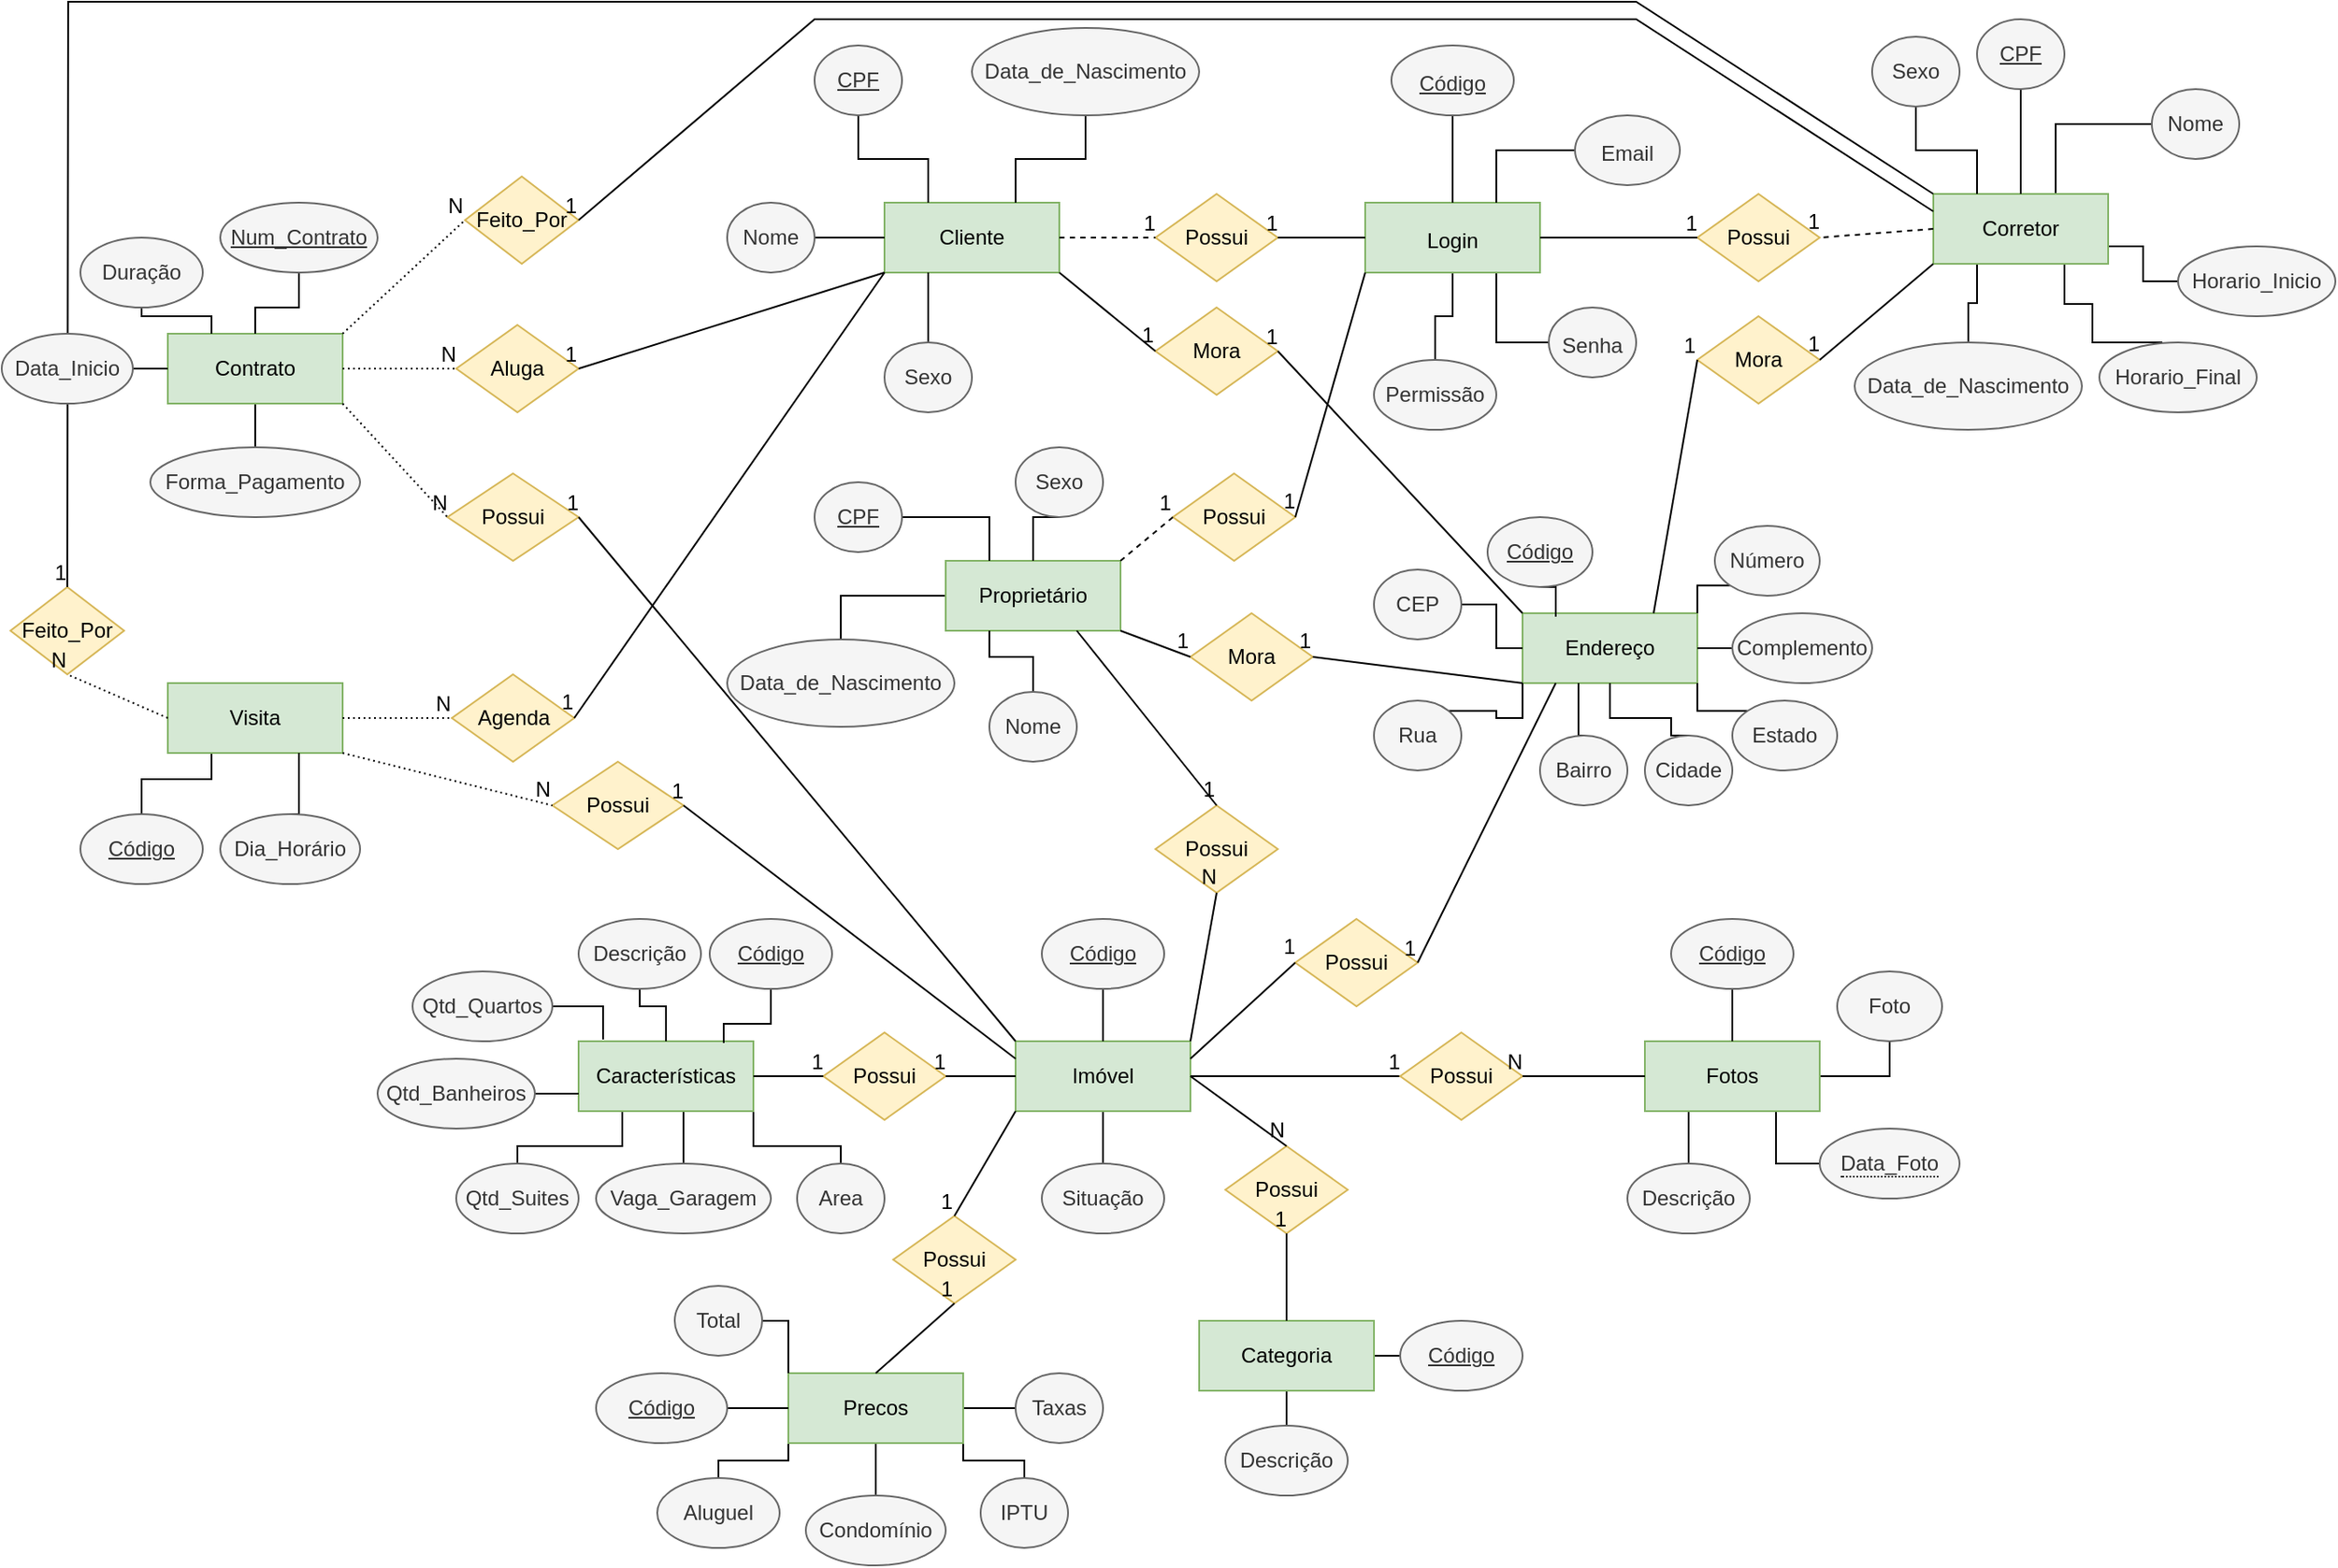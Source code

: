 <mxfile version="15.5.2" type="device"><diagram id="R2lEEEUBdFMjLlhIrx00" name="Page-1"><mxGraphModel dx="1888" dy="500" grid="1" gridSize="10" guides="1" tooltips="1" connect="1" arrows="1" fold="1" page="1" pageScale="1" pageWidth="850" pageHeight="1100" math="0" shadow="0" extFonts="Permanent Marker^https://fonts.googleapis.com/css?family=Permanent+Marker"><root><mxCell id="0"/><mxCell id="1" parent="0"/><mxCell id="78i0Kxyx3zXaYC1FM-LZ-1" value="&lt;font style=&quot;font-size: 12px&quot;&gt;Cliente&lt;/font&gt;" style="whiteSpace=wrap;html=1;align=center;fillColor=#d5e8d4;strokeColor=#82b366;" parent="1" vertex="1"><mxGeometry x="100" y="345" width="100" height="40" as="geometry"/></mxCell><mxCell id="78i0Kxyx3zXaYC1FM-LZ-15" style="edgeStyle=orthogonalEdgeStyle;rounded=0;orthogonalLoop=1;jettySize=auto;html=1;exitX=0.5;exitY=1;exitDx=0;exitDy=0;entryX=0.25;entryY=0;entryDx=0;entryDy=0;fontSize=15;endArrow=none;endFill=0;" parent="1" source="78i0Kxyx3zXaYC1FM-LZ-2" target="78i0Kxyx3zXaYC1FM-LZ-1" edge="1"><mxGeometry relative="1" as="geometry"/></mxCell><mxCell id="78i0Kxyx3zXaYC1FM-LZ-2" value="CPF" style="ellipse;whiteSpace=wrap;html=1;align=center;fontStyle=4;fillColor=#f5f5f5;strokeColor=#666666;fontColor=#333333;" parent="1" vertex="1"><mxGeometry x="60" y="255" width="50" height="40" as="geometry"/></mxCell><mxCell id="78i0Kxyx3zXaYC1FM-LZ-13" style="edgeStyle=orthogonalEdgeStyle;rounded=0;orthogonalLoop=1;jettySize=auto;html=1;exitX=1;exitY=0.5;exitDx=0;exitDy=0;fontSize=15;strokeColor=none;" parent="1" source="78i0Kxyx3zXaYC1FM-LZ-3" target="78i0Kxyx3zXaYC1FM-LZ-1" edge="1"><mxGeometry relative="1" as="geometry"/></mxCell><mxCell id="78i0Kxyx3zXaYC1FM-LZ-14" style="edgeStyle=orthogonalEdgeStyle;rounded=0;orthogonalLoop=1;jettySize=auto;html=1;exitX=1;exitY=0.5;exitDx=0;exitDy=0;fontSize=15;endArrow=none;endFill=0;" parent="1" source="78i0Kxyx3zXaYC1FM-LZ-3" target="78i0Kxyx3zXaYC1FM-LZ-1" edge="1"><mxGeometry relative="1" as="geometry"/></mxCell><mxCell id="78i0Kxyx3zXaYC1FM-LZ-3" value="Nome" style="ellipse;whiteSpace=wrap;html=1;align=center;fillColor=#f5f5f5;strokeColor=#666666;fontColor=#333333;" parent="1" vertex="1"><mxGeometry x="10" y="345" width="50" height="40" as="geometry"/></mxCell><mxCell id="78i0Kxyx3zXaYC1FM-LZ-17" style="edgeStyle=orthogonalEdgeStyle;rounded=0;orthogonalLoop=1;jettySize=auto;html=1;exitX=0.5;exitY=0;exitDx=0;exitDy=0;entryX=0.25;entryY=1;entryDx=0;entryDy=0;fontSize=15;endArrow=none;endFill=0;" parent="1" source="78i0Kxyx3zXaYC1FM-LZ-4" target="78i0Kxyx3zXaYC1FM-LZ-1" edge="1"><mxGeometry relative="1" as="geometry"/></mxCell><mxCell id="78i0Kxyx3zXaYC1FM-LZ-4" value="Sexo" style="ellipse;whiteSpace=wrap;html=1;align=center;fillColor=#f5f5f5;strokeColor=#666666;fontColor=#333333;" parent="1" vertex="1"><mxGeometry x="100" y="425" width="50" height="40" as="geometry"/></mxCell><mxCell id="78i0Kxyx3zXaYC1FM-LZ-16" style="edgeStyle=orthogonalEdgeStyle;rounded=0;orthogonalLoop=1;jettySize=auto;html=1;exitX=0.5;exitY=1;exitDx=0;exitDy=0;entryX=0.75;entryY=0;entryDx=0;entryDy=0;fontSize=15;endArrow=none;endFill=0;" parent="1" source="78i0Kxyx3zXaYC1FM-LZ-5" target="78i0Kxyx3zXaYC1FM-LZ-1" edge="1"><mxGeometry relative="1" as="geometry"/></mxCell><mxCell id="78i0Kxyx3zXaYC1FM-LZ-5" value="Data_de_Nascimento" style="ellipse;whiteSpace=wrap;html=1;align=center;fillColor=#f5f5f5;strokeColor=#666666;fontColor=#333333;" parent="1" vertex="1"><mxGeometry x="150" y="245" width="130" height="50" as="geometry"/></mxCell><mxCell id="78i0Kxyx3zXaYC1FM-LZ-25" style="edgeStyle=orthogonalEdgeStyle;rounded=0;orthogonalLoop=1;jettySize=auto;html=1;exitX=0.75;exitY=1;exitDx=0;exitDy=0;entryX=0;entryY=0.5;entryDx=0;entryDy=0;fontSize=12;endArrow=none;endFill=0;" parent="1" source="78i0Kxyx3zXaYC1FM-LZ-18" target="78i0Kxyx3zXaYC1FM-LZ-24" edge="1"><mxGeometry relative="1" as="geometry"/></mxCell><mxCell id="78i0Kxyx3zXaYC1FM-LZ-68" style="edgeStyle=orthogonalEdgeStyle;rounded=0;orthogonalLoop=1;jettySize=auto;html=1;exitX=0.5;exitY=1;exitDx=0;exitDy=0;entryX=0.5;entryY=0;entryDx=0;entryDy=0;fontSize=12;endArrow=none;endFill=0;" parent="1" source="78i0Kxyx3zXaYC1FM-LZ-18" target="78i0Kxyx3zXaYC1FM-LZ-26" edge="1"><mxGeometry relative="1" as="geometry"/></mxCell><mxCell id="78i0Kxyx3zXaYC1FM-LZ-18" value="&lt;font style=&quot;font-size: 12px&quot;&gt;Login&lt;/font&gt;" style="whiteSpace=wrap;html=1;align=center;fontSize=15;fillColor=#d5e8d4;strokeColor=#82b366;" parent="1" vertex="1"><mxGeometry x="375" y="345" width="100" height="40" as="geometry"/></mxCell><mxCell id="78i0Kxyx3zXaYC1FM-LZ-20" style="edgeStyle=orthogonalEdgeStyle;rounded=0;orthogonalLoop=1;jettySize=auto;html=1;exitX=0.5;exitY=1;exitDx=0;exitDy=0;entryX=0.5;entryY=0;entryDx=0;entryDy=0;fontSize=15;endArrow=none;endFill=0;" parent="1" source="78i0Kxyx3zXaYC1FM-LZ-19" target="78i0Kxyx3zXaYC1FM-LZ-18" edge="1"><mxGeometry relative="1" as="geometry"/></mxCell><mxCell id="78i0Kxyx3zXaYC1FM-LZ-19" value="&lt;font style=&quot;font-size: 12px&quot;&gt;Código&lt;/font&gt;" style="ellipse;whiteSpace=wrap;html=1;align=center;fontStyle=4;fontSize=15;fillColor=#f5f5f5;strokeColor=#666666;fontColor=#333333;" parent="1" vertex="1"><mxGeometry x="390" y="255" width="70" height="40" as="geometry"/></mxCell><mxCell id="78i0Kxyx3zXaYC1FM-LZ-23" style="edgeStyle=orthogonalEdgeStyle;rounded=0;orthogonalLoop=1;jettySize=auto;html=1;exitX=0;exitY=0.5;exitDx=0;exitDy=0;entryX=0.75;entryY=0;entryDx=0;entryDy=0;fontSize=15;endArrow=none;endFill=0;" parent="1" source="78i0Kxyx3zXaYC1FM-LZ-21" target="78i0Kxyx3zXaYC1FM-LZ-18" edge="1"><mxGeometry relative="1" as="geometry"/></mxCell><mxCell id="78i0Kxyx3zXaYC1FM-LZ-21" value="&lt;font style=&quot;font-size: 12px&quot;&gt;Email&lt;/font&gt;" style="ellipse;whiteSpace=wrap;html=1;align=center;fontSize=15;fillColor=#f5f5f5;strokeColor=#666666;fontColor=#333333;" parent="1" vertex="1"><mxGeometry x="495" y="295" width="60" height="40" as="geometry"/></mxCell><mxCell id="78i0Kxyx3zXaYC1FM-LZ-24" value="&lt;font style=&quot;font-size: 12px&quot;&gt;Senha&lt;/font&gt;" style="ellipse;whiteSpace=wrap;html=1;align=center;fontSize=15;fillColor=#f5f5f5;strokeColor=#666666;fontColor=#333333;" parent="1" vertex="1"><mxGeometry x="480" y="405" width="50" height="40" as="geometry"/></mxCell><mxCell id="78i0Kxyx3zXaYC1FM-LZ-26" value="Permissão" style="ellipse;whiteSpace=wrap;html=1;align=center;fontSize=12;fillColor=#f5f5f5;strokeColor=#666666;fontColor=#333333;" parent="1" vertex="1"><mxGeometry x="380" y="435" width="70" height="40" as="geometry"/></mxCell><mxCell id="78i0Kxyx3zXaYC1FM-LZ-69" style="edgeStyle=orthogonalEdgeStyle;rounded=0;orthogonalLoop=1;jettySize=auto;html=1;exitX=0;exitY=0.5;exitDx=0;exitDy=0;entryX=0.5;entryY=0;entryDx=0;entryDy=0;fontSize=12;endArrow=none;endFill=0;" parent="1" source="78i0Kxyx3zXaYC1FM-LZ-29" target="78i0Kxyx3zXaYC1FM-LZ-30" edge="1"><mxGeometry relative="1" as="geometry"/></mxCell><mxCell id="78i0Kxyx3zXaYC1FM-LZ-29" value="Proprietário" style="whiteSpace=wrap;html=1;align=center;fontSize=12;fillColor=#d5e8d4;strokeColor=#82b366;" parent="1" vertex="1"><mxGeometry x="135" y="550" width="100" height="40" as="geometry"/></mxCell><mxCell id="78i0Kxyx3zXaYC1FM-LZ-30" value="Data_de_Nascimento" style="ellipse;whiteSpace=wrap;html=1;align=center;fillColor=#f5f5f5;strokeColor=#666666;fontColor=#333333;" parent="1" vertex="1"><mxGeometry x="10" y="595" width="130" height="50" as="geometry"/></mxCell><mxCell id="78i0Kxyx3zXaYC1FM-LZ-34" style="edgeStyle=orthogonalEdgeStyle;rounded=0;orthogonalLoop=1;jettySize=auto;html=1;exitX=1;exitY=0.5;exitDx=0;exitDy=0;entryX=0.25;entryY=0;entryDx=0;entryDy=0;fontSize=12;endArrow=none;endFill=0;" parent="1" source="78i0Kxyx3zXaYC1FM-LZ-31" target="78i0Kxyx3zXaYC1FM-LZ-29" edge="1"><mxGeometry relative="1" as="geometry"><Array as="points"><mxPoint x="160" y="525"/></Array></mxGeometry></mxCell><mxCell id="78i0Kxyx3zXaYC1FM-LZ-31" value="CPF" style="ellipse;whiteSpace=wrap;html=1;align=center;fontStyle=4;fillColor=#f5f5f5;strokeColor=#666666;fontColor=#333333;" parent="1" vertex="1"><mxGeometry x="60" y="505" width="50" height="40" as="geometry"/></mxCell><mxCell id="78i0Kxyx3zXaYC1FM-LZ-36" style="edgeStyle=orthogonalEdgeStyle;rounded=0;orthogonalLoop=1;jettySize=auto;html=1;exitX=0.5;exitY=0;exitDx=0;exitDy=0;entryX=0.25;entryY=1;entryDx=0;entryDy=0;fontSize=12;endArrow=none;endFill=0;" parent="1" source="78i0Kxyx3zXaYC1FM-LZ-32" target="78i0Kxyx3zXaYC1FM-LZ-29" edge="1"><mxGeometry relative="1" as="geometry"/></mxCell><mxCell id="78i0Kxyx3zXaYC1FM-LZ-32" value="Nome" style="ellipse;whiteSpace=wrap;html=1;align=center;fillColor=#f5f5f5;strokeColor=#666666;fontColor=#333333;" parent="1" vertex="1"><mxGeometry x="160" y="625" width="50" height="40" as="geometry"/></mxCell><mxCell id="78i0Kxyx3zXaYC1FM-LZ-78" style="edgeStyle=orthogonalEdgeStyle;rounded=0;orthogonalLoop=1;jettySize=auto;html=1;exitX=0.5;exitY=1;exitDx=0;exitDy=0;entryX=0.5;entryY=0;entryDx=0;entryDy=0;fontSize=12;endArrow=none;endFill=0;" parent="1" source="78i0Kxyx3zXaYC1FM-LZ-33" target="78i0Kxyx3zXaYC1FM-LZ-29" edge="1"><mxGeometry relative="1" as="geometry"/></mxCell><mxCell id="78i0Kxyx3zXaYC1FM-LZ-33" value="Sexo" style="ellipse;whiteSpace=wrap;html=1;align=center;fillColor=#f5f5f5;strokeColor=#666666;fontColor=#333333;" parent="1" vertex="1"><mxGeometry x="175" y="485" width="50" height="40" as="geometry"/></mxCell><mxCell id="78i0Kxyx3zXaYC1FM-LZ-43" style="edgeStyle=orthogonalEdgeStyle;rounded=0;orthogonalLoop=1;jettySize=auto;html=1;exitX=0.5;exitY=0;exitDx=0;exitDy=0;entryX=0;entryY=0.5;entryDx=0;entryDy=0;fontSize=12;endArrow=none;endFill=0;" parent="1" source="78i0Kxyx3zXaYC1FM-LZ-38" target="78i0Kxyx3zXaYC1FM-LZ-41" edge="1"><mxGeometry relative="1" as="geometry"><Array as="points"><mxPoint x="770" y="340"/><mxPoint x="770" y="300"/></Array></mxGeometry></mxCell><mxCell id="78i0Kxyx3zXaYC1FM-LZ-49" style="edgeStyle=orthogonalEdgeStyle;rounded=0;orthogonalLoop=1;jettySize=auto;html=1;exitX=0.5;exitY=1;exitDx=0;exitDy=0;entryX=0.4;entryY=0;entryDx=0;entryDy=0;entryPerimeter=0;fontSize=12;endArrow=none;endFill=0;" parent="1" source="78i0Kxyx3zXaYC1FM-LZ-38" target="78i0Kxyx3zXaYC1FM-LZ-48" edge="1"><mxGeometry relative="1" as="geometry"><Array as="points"><mxPoint x="775" y="380"/><mxPoint x="775" y="403"/><mxPoint x="791" y="403"/></Array></mxGeometry></mxCell><mxCell id="78i0Kxyx3zXaYC1FM-LZ-50" style="edgeStyle=orthogonalEdgeStyle;rounded=0;orthogonalLoop=1;jettySize=auto;html=1;exitX=1;exitY=0.75;exitDx=0;exitDy=0;entryX=0;entryY=0.5;entryDx=0;entryDy=0;fontSize=12;endArrow=none;endFill=0;" parent="1" source="78i0Kxyx3zXaYC1FM-LZ-38" target="78i0Kxyx3zXaYC1FM-LZ-47" edge="1"><mxGeometry relative="1" as="geometry"/></mxCell><mxCell id="78i0Kxyx3zXaYC1FM-LZ-81" style="edgeStyle=orthogonalEdgeStyle;rounded=0;orthogonalLoop=1;jettySize=auto;html=1;exitX=0.25;exitY=1;exitDx=0;exitDy=0;entryX=0.5;entryY=0;entryDx=0;entryDy=0;fontSize=12;endArrow=none;endFill=0;" parent="1" source="78i0Kxyx3zXaYC1FM-LZ-38" target="78i0Kxyx3zXaYC1FM-LZ-40" edge="1"><mxGeometry relative="1" as="geometry"/></mxCell><mxCell id="78i0Kxyx3zXaYC1FM-LZ-38" value="&lt;font style=&quot;font-size: 12px&quot;&gt;Corretor&lt;/font&gt;" style="whiteSpace=wrap;html=1;align=center;fillColor=#d5e8d4;strokeColor=#82b366;" parent="1" vertex="1"><mxGeometry x="700" y="340" width="100" height="40" as="geometry"/></mxCell><mxCell id="78i0Kxyx3zXaYC1FM-LZ-79" style="edgeStyle=orthogonalEdgeStyle;rounded=0;orthogonalLoop=1;jettySize=auto;html=1;exitX=0.5;exitY=1;exitDx=0;exitDy=0;entryX=0.5;entryY=0;entryDx=0;entryDy=0;fontSize=12;endArrow=none;endFill=0;" parent="1" source="78i0Kxyx3zXaYC1FM-LZ-39" target="78i0Kxyx3zXaYC1FM-LZ-38" edge="1"><mxGeometry relative="1" as="geometry"/></mxCell><mxCell id="78i0Kxyx3zXaYC1FM-LZ-39" value="CPF" style="ellipse;whiteSpace=wrap;html=1;align=center;fontStyle=4;fillColor=#f5f5f5;strokeColor=#666666;fontColor=#333333;" parent="1" vertex="1"><mxGeometry x="725" y="240" width="50" height="40" as="geometry"/></mxCell><mxCell id="78i0Kxyx3zXaYC1FM-LZ-40" value="Data_de_Nascimento" style="ellipse;whiteSpace=wrap;html=1;align=center;fillColor=#f5f5f5;strokeColor=#666666;fontColor=#333333;" parent="1" vertex="1"><mxGeometry x="655" y="425" width="130" height="50" as="geometry"/></mxCell><mxCell id="78i0Kxyx3zXaYC1FM-LZ-41" value="Nome" style="ellipse;whiteSpace=wrap;html=1;align=center;fillColor=#f5f5f5;strokeColor=#666666;fontColor=#333333;" parent="1" vertex="1"><mxGeometry x="825" y="280" width="50" height="40" as="geometry"/></mxCell><mxCell id="78i0Kxyx3zXaYC1FM-LZ-80" style="edgeStyle=orthogonalEdgeStyle;rounded=0;orthogonalLoop=1;jettySize=auto;html=1;exitX=0.5;exitY=1;exitDx=0;exitDy=0;entryX=0.25;entryY=0;entryDx=0;entryDy=0;fontSize=12;endArrow=none;endFill=0;" parent="1" source="78i0Kxyx3zXaYC1FM-LZ-42" target="78i0Kxyx3zXaYC1FM-LZ-38" edge="1"><mxGeometry relative="1" as="geometry"/></mxCell><mxCell id="78i0Kxyx3zXaYC1FM-LZ-42" value="Sexo" style="ellipse;whiteSpace=wrap;html=1;align=center;fillColor=#f5f5f5;strokeColor=#666666;fontColor=#333333;" parent="1" vertex="1"><mxGeometry x="665" y="250" width="50" height="40" as="geometry"/></mxCell><mxCell id="78i0Kxyx3zXaYC1FM-LZ-47" value="Horario_Inicio" style="ellipse;whiteSpace=wrap;html=1;align=center;fontSize=12;fillColor=#f5f5f5;strokeColor=#666666;fontColor=#333333;" parent="1" vertex="1"><mxGeometry x="840" y="370" width="90" height="40" as="geometry"/></mxCell><mxCell id="78i0Kxyx3zXaYC1FM-LZ-48" value="Horario_Final" style="ellipse;whiteSpace=wrap;html=1;align=center;fontSize=12;fillColor=#f5f5f5;strokeColor=#666666;fontColor=#333333;" parent="1" vertex="1"><mxGeometry x="795" y="425" width="90" height="40" as="geometry"/></mxCell><mxCell id="78i0Kxyx3zXaYC1FM-LZ-51" value="Possui" style="shape=rhombus;perimeter=rhombusPerimeter;whiteSpace=wrap;html=1;align=center;fontSize=12;fillColor=#fff2cc;strokeColor=#d6b656;" parent="1" vertex="1"><mxGeometry x="255" y="340" width="70" height="50" as="geometry"/></mxCell><mxCell id="78i0Kxyx3zXaYC1FM-LZ-52" value="Possui" style="shape=rhombus;perimeter=rhombusPerimeter;whiteSpace=wrap;html=1;align=center;fontSize=12;fillColor=#fff2cc;strokeColor=#d6b656;" parent="1" vertex="1"><mxGeometry x="265" y="500" width="70" height="50" as="geometry"/></mxCell><mxCell id="78i0Kxyx3zXaYC1FM-LZ-53" value="" style="endArrow=none;html=1;rounded=0;fontSize=12;exitX=1;exitY=0.5;exitDx=0;exitDy=0;entryX=0;entryY=0.5;entryDx=0;entryDy=0;dashed=1;" parent="1" source="78i0Kxyx3zXaYC1FM-LZ-1" target="78i0Kxyx3zXaYC1FM-LZ-51" edge="1"><mxGeometry relative="1" as="geometry"><mxPoint x="305" y="465" as="sourcePoint"/><mxPoint x="465" y="465" as="targetPoint"/></mxGeometry></mxCell><mxCell id="78i0Kxyx3zXaYC1FM-LZ-54" value="1" style="resizable=0;html=1;align=right;verticalAlign=bottom;fontSize=12;" parent="78i0Kxyx3zXaYC1FM-LZ-53" connectable="0" vertex="1"><mxGeometry x="1" relative="1" as="geometry"/></mxCell><mxCell id="78i0Kxyx3zXaYC1FM-LZ-55" value="" style="endArrow=none;html=1;rounded=0;fontSize=12;exitX=0;exitY=0.5;exitDx=0;exitDy=0;entryX=1;entryY=0.5;entryDx=0;entryDy=0;" parent="1" source="78i0Kxyx3zXaYC1FM-LZ-18" target="78i0Kxyx3zXaYC1FM-LZ-51" edge="1"><mxGeometry relative="1" as="geometry"><mxPoint x="305" y="465" as="sourcePoint"/><mxPoint x="465" y="465" as="targetPoint"/></mxGeometry></mxCell><mxCell id="78i0Kxyx3zXaYC1FM-LZ-56" value="1" style="resizable=0;html=1;align=right;verticalAlign=bottom;fontSize=12;" parent="78i0Kxyx3zXaYC1FM-LZ-55" connectable="0" vertex="1"><mxGeometry x="1" relative="1" as="geometry"/></mxCell><mxCell id="78i0Kxyx3zXaYC1FM-LZ-61" value="Possui" style="shape=rhombus;perimeter=rhombusPerimeter;whiteSpace=wrap;html=1;align=center;fontSize=12;fillColor=#fff2cc;strokeColor=#d6b656;" parent="1" vertex="1"><mxGeometry x="565" y="340" width="70" height="50" as="geometry"/></mxCell><mxCell id="78i0Kxyx3zXaYC1FM-LZ-62" value="" style="endArrow=none;html=1;rounded=0;fontSize=12;exitX=1;exitY=0.5;exitDx=0;exitDy=0;entryX=0;entryY=0.5;entryDx=0;entryDy=0;" parent="1" source="78i0Kxyx3zXaYC1FM-LZ-18" target="78i0Kxyx3zXaYC1FM-LZ-61" edge="1"><mxGeometry relative="1" as="geometry"><mxPoint x="305" y="465" as="sourcePoint"/><mxPoint x="655" y="410" as="targetPoint"/></mxGeometry></mxCell><mxCell id="78i0Kxyx3zXaYC1FM-LZ-63" value="1" style="resizable=0;html=1;align=right;verticalAlign=bottom;fontSize=12;" parent="78i0Kxyx3zXaYC1FM-LZ-62" connectable="0" vertex="1"><mxGeometry x="1" relative="1" as="geometry"/></mxCell><mxCell id="78i0Kxyx3zXaYC1FM-LZ-64" value="" style="endArrow=none;html=1;rounded=0;fontSize=12;exitX=0;exitY=0.5;exitDx=0;exitDy=0;dashed=1;" parent="1" source="78i0Kxyx3zXaYC1FM-LZ-38" edge="1"><mxGeometry relative="1" as="geometry"><mxPoint x="705" y="365" as="sourcePoint"/><mxPoint x="635" y="365" as="targetPoint"/></mxGeometry></mxCell><mxCell id="78i0Kxyx3zXaYC1FM-LZ-65" value="1" style="resizable=0;html=1;align=right;verticalAlign=bottom;fontSize=12;" parent="78i0Kxyx3zXaYC1FM-LZ-64" connectable="0" vertex="1"><mxGeometry x="1" relative="1" as="geometry"/></mxCell><mxCell id="78i0Kxyx3zXaYC1FM-LZ-66" value="Endereço" style="whiteSpace=wrap;html=1;align=center;fontSize=12;fillColor=#d5e8d4;strokeColor=#82b366;" parent="1" vertex="1"><mxGeometry x="465" y="580" width="100" height="40" as="geometry"/></mxCell><mxCell id="78i0Kxyx3zXaYC1FM-LZ-70" value="" style="endArrow=none;html=1;rounded=0;fontSize=12;exitX=1;exitY=0;exitDx=0;exitDy=0;entryX=0;entryY=0.5;entryDx=0;entryDy=0;dashed=1;" parent="1" source="78i0Kxyx3zXaYC1FM-LZ-29" target="78i0Kxyx3zXaYC1FM-LZ-52" edge="1"><mxGeometry relative="1" as="geometry"><mxPoint x="255" y="565" as="sourcePoint"/><mxPoint x="415" y="565" as="targetPoint"/></mxGeometry></mxCell><mxCell id="78i0Kxyx3zXaYC1FM-LZ-71" value="1" style="resizable=0;html=1;align=right;verticalAlign=bottom;fontSize=12;" parent="78i0Kxyx3zXaYC1FM-LZ-70" connectable="0" vertex="1"><mxGeometry x="1" relative="1" as="geometry"/></mxCell><mxCell id="78i0Kxyx3zXaYC1FM-LZ-72" value="" style="endArrow=none;html=1;rounded=0;fontSize=12;entryX=1;entryY=0.5;entryDx=0;entryDy=0;exitX=0;exitY=1;exitDx=0;exitDy=0;" parent="1" source="78i0Kxyx3zXaYC1FM-LZ-18" target="78i0Kxyx3zXaYC1FM-LZ-52" edge="1"><mxGeometry relative="1" as="geometry"><mxPoint x="255" y="565" as="sourcePoint"/><mxPoint x="415" y="565" as="targetPoint"/></mxGeometry></mxCell><mxCell id="78i0Kxyx3zXaYC1FM-LZ-73" value="1" style="resizable=0;html=1;align=right;verticalAlign=bottom;fontSize=12;" parent="78i0Kxyx3zXaYC1FM-LZ-72" connectable="0" vertex="1"><mxGeometry x="1" relative="1" as="geometry"/></mxCell><mxCell id="78i0Kxyx3zXaYC1FM-LZ-75" value="Mora" style="shape=rhombus;perimeter=rhombusPerimeter;whiteSpace=wrap;html=1;align=center;fontSize=12;fillColor=#fff2cc;strokeColor=#d6b656;" parent="1" vertex="1"><mxGeometry x="275" y="580" width="70" height="50" as="geometry"/></mxCell><mxCell id="78i0Kxyx3zXaYC1FM-LZ-76" value="Mora" style="shape=rhombus;perimeter=rhombusPerimeter;whiteSpace=wrap;html=1;align=center;fontSize=12;fillColor=#fff2cc;strokeColor=#d6b656;" parent="1" vertex="1"><mxGeometry x="565" y="410" width="70" height="50" as="geometry"/></mxCell><mxCell id="78i0Kxyx3zXaYC1FM-LZ-77" value="Mora" style="shape=rhombus;perimeter=rhombusPerimeter;whiteSpace=wrap;html=1;align=center;fontSize=12;fillColor=#fff2cc;strokeColor=#d6b656;" parent="1" vertex="1"><mxGeometry x="255" y="405" width="70" height="50" as="geometry"/></mxCell><mxCell id="78i0Kxyx3zXaYC1FM-LZ-91" style="edgeStyle=orthogonalEdgeStyle;rounded=0;orthogonalLoop=1;jettySize=auto;html=1;exitX=0.5;exitY=1;exitDx=0;exitDy=0;entryX=0.19;entryY=0.05;entryDx=0;entryDy=0;entryPerimeter=0;fontSize=12;endArrow=none;endFill=0;" parent="1" source="78i0Kxyx3zXaYC1FM-LZ-83" target="78i0Kxyx3zXaYC1FM-LZ-66" edge="1"><mxGeometry relative="1" as="geometry"/></mxCell><mxCell id="78i0Kxyx3zXaYC1FM-LZ-83" value="Código" style="ellipse;whiteSpace=wrap;html=1;align=center;fontStyle=4;fontSize=12;fillColor=#f5f5f5;strokeColor=#666666;fontColor=#333333;" parent="1" vertex="1"><mxGeometry x="445" y="525" width="60" height="40" as="geometry"/></mxCell><mxCell id="78i0Kxyx3zXaYC1FM-LZ-92" style="edgeStyle=orthogonalEdgeStyle;rounded=0;orthogonalLoop=1;jettySize=auto;html=1;exitX=1;exitY=0.5;exitDx=0;exitDy=0;entryX=0;entryY=0.5;entryDx=0;entryDy=0;fontSize=12;endArrow=none;endFill=0;" parent="1" source="78i0Kxyx3zXaYC1FM-LZ-84" target="78i0Kxyx3zXaYC1FM-LZ-66" edge="1"><mxGeometry relative="1" as="geometry"/></mxCell><mxCell id="78i0Kxyx3zXaYC1FM-LZ-84" value="CEP" style="ellipse;whiteSpace=wrap;html=1;align=center;fontSize=12;fillColor=#f5f5f5;strokeColor=#666666;fontColor=#333333;" parent="1" vertex="1"><mxGeometry x="380" y="555" width="50" height="40" as="geometry"/></mxCell><mxCell id="78i0Kxyx3zXaYC1FM-LZ-93" style="edgeStyle=orthogonalEdgeStyle;rounded=0;orthogonalLoop=1;jettySize=auto;html=1;exitX=1;exitY=0;exitDx=0;exitDy=0;entryX=0;entryY=1;entryDx=0;entryDy=0;fontSize=12;endArrow=none;endFill=0;" parent="1" source="78i0Kxyx3zXaYC1FM-LZ-85" target="78i0Kxyx3zXaYC1FM-LZ-66" edge="1"><mxGeometry relative="1" as="geometry"><Array as="points"><mxPoint x="450" y="636"/><mxPoint x="450" y="640"/><mxPoint x="465" y="640"/></Array></mxGeometry></mxCell><mxCell id="78i0Kxyx3zXaYC1FM-LZ-85" value="Rua" style="ellipse;whiteSpace=wrap;html=1;align=center;fontSize=12;fillColor=#f5f5f5;strokeColor=#666666;fontColor=#333333;" parent="1" vertex="1"><mxGeometry x="380" y="630" width="50" height="40" as="geometry"/></mxCell><mxCell id="78i0Kxyx3zXaYC1FM-LZ-94" style="edgeStyle=orthogonalEdgeStyle;rounded=0;orthogonalLoop=1;jettySize=auto;html=1;exitX=0.5;exitY=0;exitDx=0;exitDy=0;entryX=0.32;entryY=1;entryDx=0;entryDy=0;entryPerimeter=0;fontSize=12;endArrow=none;endFill=0;" parent="1" source="78i0Kxyx3zXaYC1FM-LZ-86" target="78i0Kxyx3zXaYC1FM-LZ-66" edge="1"><mxGeometry relative="1" as="geometry"/></mxCell><mxCell id="78i0Kxyx3zXaYC1FM-LZ-86" value="Bairro" style="ellipse;whiteSpace=wrap;html=1;align=center;fontSize=12;fillColor=#f5f5f5;strokeColor=#666666;fontColor=#333333;" parent="1" vertex="1"><mxGeometry x="475" y="650" width="50" height="40" as="geometry"/></mxCell><mxCell id="78i0Kxyx3zXaYC1FM-LZ-95" style="edgeStyle=orthogonalEdgeStyle;rounded=0;orthogonalLoop=1;jettySize=auto;html=1;exitX=0.5;exitY=0;exitDx=0;exitDy=0;entryX=0.5;entryY=1;entryDx=0;entryDy=0;fontSize=12;endArrow=none;endFill=0;" parent="1" source="78i0Kxyx3zXaYC1FM-LZ-87" target="78i0Kxyx3zXaYC1FM-LZ-66" edge="1"><mxGeometry relative="1" as="geometry"><Array as="points"><mxPoint x="550" y="640"/><mxPoint x="515" y="640"/></Array></mxGeometry></mxCell><mxCell id="78i0Kxyx3zXaYC1FM-LZ-87" value="Cidade" style="ellipse;whiteSpace=wrap;html=1;align=center;fontSize=12;fillColor=#f5f5f5;strokeColor=#666666;fontColor=#333333;" parent="1" vertex="1"><mxGeometry x="535" y="650" width="50" height="40" as="geometry"/></mxCell><mxCell id="78i0Kxyx3zXaYC1FM-LZ-96" style="edgeStyle=orthogonalEdgeStyle;rounded=0;orthogonalLoop=1;jettySize=auto;html=1;exitX=0;exitY=0;exitDx=0;exitDy=0;entryX=1;entryY=1;entryDx=0;entryDy=0;fontSize=12;endArrow=none;endFill=0;" parent="1" source="78i0Kxyx3zXaYC1FM-LZ-88" target="78i0Kxyx3zXaYC1FM-LZ-66" edge="1"><mxGeometry relative="1" as="geometry"/></mxCell><mxCell id="78i0Kxyx3zXaYC1FM-LZ-88" value="Estado" style="ellipse;whiteSpace=wrap;html=1;align=center;fontSize=12;fillColor=#f5f5f5;strokeColor=#666666;fontColor=#333333;" parent="1" vertex="1"><mxGeometry x="585" y="630" width="60" height="40" as="geometry"/></mxCell><mxCell id="78i0Kxyx3zXaYC1FM-LZ-98" style="edgeStyle=orthogonalEdgeStyle;rounded=0;orthogonalLoop=1;jettySize=auto;html=1;exitX=0;exitY=1;exitDx=0;exitDy=0;entryX=1;entryY=0;entryDx=0;entryDy=0;fontSize=12;endArrow=none;endFill=0;" parent="1" source="78i0Kxyx3zXaYC1FM-LZ-89" target="78i0Kxyx3zXaYC1FM-LZ-66" edge="1"><mxGeometry relative="1" as="geometry"/></mxCell><mxCell id="78i0Kxyx3zXaYC1FM-LZ-89" value="Número" style="ellipse;whiteSpace=wrap;html=1;align=center;fontSize=12;fillColor=#f5f5f5;strokeColor=#666666;fontColor=#333333;" parent="1" vertex="1"><mxGeometry x="575" y="530" width="60" height="40" as="geometry"/></mxCell><mxCell id="78i0Kxyx3zXaYC1FM-LZ-97" style="edgeStyle=orthogonalEdgeStyle;rounded=0;orthogonalLoop=1;jettySize=auto;html=1;exitX=0;exitY=0.5;exitDx=0;exitDy=0;entryX=1;entryY=0.5;entryDx=0;entryDy=0;fontSize=12;endArrow=none;endFill=0;" parent="1" source="78i0Kxyx3zXaYC1FM-LZ-90" target="78i0Kxyx3zXaYC1FM-LZ-66" edge="1"><mxGeometry relative="1" as="geometry"/></mxCell><mxCell id="78i0Kxyx3zXaYC1FM-LZ-90" value="Complemento" style="ellipse;whiteSpace=wrap;html=1;align=center;fontSize=12;fillColor=#f5f5f5;strokeColor=#666666;fontColor=#333333;" parent="1" vertex="1"><mxGeometry x="585" y="580" width="80" height="40" as="geometry"/></mxCell><mxCell id="78i0Kxyx3zXaYC1FM-LZ-99" value="" style="endArrow=none;html=1;rounded=0;fontSize=12;exitX=0.75;exitY=0;exitDx=0;exitDy=0;entryX=0;entryY=0.5;entryDx=0;entryDy=0;" parent="1" source="78i0Kxyx3zXaYC1FM-LZ-66" target="78i0Kxyx3zXaYC1FM-LZ-76" edge="1"><mxGeometry relative="1" as="geometry"><mxPoint x="255" y="565" as="sourcePoint"/><mxPoint x="415" y="565" as="targetPoint"/></mxGeometry></mxCell><mxCell id="78i0Kxyx3zXaYC1FM-LZ-100" value="1" style="resizable=0;html=1;align=right;verticalAlign=bottom;fontSize=12;" parent="78i0Kxyx3zXaYC1FM-LZ-99" connectable="0" vertex="1"><mxGeometry x="1" relative="1" as="geometry"/></mxCell><mxCell id="78i0Kxyx3zXaYC1FM-LZ-102" value="" style="endArrow=none;html=1;rounded=0;fontSize=12;exitX=0;exitY=1;exitDx=0;exitDy=0;entryX=1;entryY=0.5;entryDx=0;entryDy=0;" parent="1" source="78i0Kxyx3zXaYC1FM-LZ-38" target="78i0Kxyx3zXaYC1FM-LZ-76" edge="1"><mxGeometry relative="1" as="geometry"><mxPoint x="255" y="565" as="sourcePoint"/><mxPoint x="415" y="565" as="targetPoint"/></mxGeometry></mxCell><mxCell id="78i0Kxyx3zXaYC1FM-LZ-103" value="1" style="resizable=0;html=1;align=right;verticalAlign=bottom;fontSize=12;" parent="78i0Kxyx3zXaYC1FM-LZ-102" connectable="0" vertex="1"><mxGeometry x="1" relative="1" as="geometry"/></mxCell><mxCell id="78i0Kxyx3zXaYC1FM-LZ-104" value="" style="endArrow=none;html=1;rounded=0;fontSize=12;exitX=0;exitY=0;exitDx=0;exitDy=0;entryX=1;entryY=0.5;entryDx=0;entryDy=0;" parent="1" source="78i0Kxyx3zXaYC1FM-LZ-66" target="78i0Kxyx3zXaYC1FM-LZ-77" edge="1"><mxGeometry relative="1" as="geometry"><mxPoint x="255" y="565" as="sourcePoint"/><mxPoint x="415" y="565" as="targetPoint"/></mxGeometry></mxCell><mxCell id="78i0Kxyx3zXaYC1FM-LZ-105" value="1" style="resizable=0;html=1;align=right;verticalAlign=bottom;fontSize=12;" parent="78i0Kxyx3zXaYC1FM-LZ-104" connectable="0" vertex="1"><mxGeometry x="1" relative="1" as="geometry"/></mxCell><mxCell id="78i0Kxyx3zXaYC1FM-LZ-106" value="" style="endArrow=none;html=1;rounded=0;fontSize=12;entryX=0;entryY=0.5;entryDx=0;entryDy=0;exitX=1;exitY=1;exitDx=0;exitDy=0;" parent="1" source="78i0Kxyx3zXaYC1FM-LZ-1" target="78i0Kxyx3zXaYC1FM-LZ-77" edge="1"><mxGeometry relative="1" as="geometry"><mxPoint x="255" y="565" as="sourcePoint"/><mxPoint x="415" y="565" as="targetPoint"/></mxGeometry></mxCell><mxCell id="78i0Kxyx3zXaYC1FM-LZ-107" value="1" style="resizable=0;html=1;align=right;verticalAlign=bottom;fontSize=12;" parent="78i0Kxyx3zXaYC1FM-LZ-106" connectable="0" vertex="1"><mxGeometry x="1" relative="1" as="geometry"/></mxCell><mxCell id="78i0Kxyx3zXaYC1FM-LZ-108" value="" style="endArrow=none;html=1;rounded=0;fontSize=12;exitX=1;exitY=1;exitDx=0;exitDy=0;entryX=0;entryY=0.5;entryDx=0;entryDy=0;" parent="1" source="78i0Kxyx3zXaYC1FM-LZ-29" target="78i0Kxyx3zXaYC1FM-LZ-75" edge="1"><mxGeometry relative="1" as="geometry"><mxPoint x="255" y="565" as="sourcePoint"/><mxPoint x="265" y="605" as="targetPoint"/></mxGeometry></mxCell><mxCell id="78i0Kxyx3zXaYC1FM-LZ-109" value="1" style="resizable=0;html=1;align=right;verticalAlign=bottom;fontSize=12;" parent="78i0Kxyx3zXaYC1FM-LZ-108" connectable="0" vertex="1"><mxGeometry x="1" relative="1" as="geometry"/></mxCell><mxCell id="78i0Kxyx3zXaYC1FM-LZ-110" value="" style="endArrow=none;html=1;rounded=0;fontSize=12;entryX=1;entryY=0.5;entryDx=0;entryDy=0;exitX=0;exitY=1;exitDx=0;exitDy=0;" parent="1" source="78i0Kxyx3zXaYC1FM-LZ-66" target="78i0Kxyx3zXaYC1FM-LZ-75" edge="1"><mxGeometry relative="1" as="geometry"><mxPoint x="255" y="565" as="sourcePoint"/><mxPoint x="415" y="565" as="targetPoint"/></mxGeometry></mxCell><mxCell id="78i0Kxyx3zXaYC1FM-LZ-111" value="1" style="resizable=0;html=1;align=right;verticalAlign=bottom;fontSize=12;" parent="78i0Kxyx3zXaYC1FM-LZ-110" connectable="0" vertex="1"><mxGeometry x="1" relative="1" as="geometry"/></mxCell><mxCell id="78i0Kxyx3zXaYC1FM-LZ-116" style="edgeStyle=orthogonalEdgeStyle;rounded=0;orthogonalLoop=1;jettySize=auto;html=1;exitX=0.5;exitY=1;exitDx=0;exitDy=0;entryX=0.5;entryY=0;entryDx=0;entryDy=0;fontSize=12;endArrow=none;endFill=0;" parent="1" source="78i0Kxyx3zXaYC1FM-LZ-112" target="78i0Kxyx3zXaYC1FM-LZ-115" edge="1"><mxGeometry relative="1" as="geometry"/></mxCell><mxCell id="78i0Kxyx3zXaYC1FM-LZ-112" value="Imóvel" style="whiteSpace=wrap;html=1;align=center;fontSize=12;fillColor=#d5e8d4;strokeColor=#82b366;" parent="1" vertex="1"><mxGeometry x="175" y="825" width="100" height="40" as="geometry"/></mxCell><mxCell id="78i0Kxyx3zXaYC1FM-LZ-114" style="edgeStyle=orthogonalEdgeStyle;rounded=0;orthogonalLoop=1;jettySize=auto;html=1;exitX=0.5;exitY=1;exitDx=0;exitDy=0;entryX=0.5;entryY=0;entryDx=0;entryDy=0;fontSize=12;endArrow=none;endFill=0;" parent="1" source="78i0Kxyx3zXaYC1FM-LZ-113" target="78i0Kxyx3zXaYC1FM-LZ-112" edge="1"><mxGeometry relative="1" as="geometry"/></mxCell><mxCell id="78i0Kxyx3zXaYC1FM-LZ-113" value="Código" style="ellipse;whiteSpace=wrap;html=1;align=center;fontStyle=4;fontSize=12;fillColor=#f5f5f5;strokeColor=#666666;fontColor=#333333;" parent="1" vertex="1"><mxGeometry x="190" y="755" width="70" height="40" as="geometry"/></mxCell><mxCell id="78i0Kxyx3zXaYC1FM-LZ-115" value="Situação" style="ellipse;whiteSpace=wrap;html=1;align=center;fontSize=12;fillColor=#f5f5f5;strokeColor=#666666;fontColor=#333333;" parent="1" vertex="1"><mxGeometry x="190" y="895" width="70" height="40" as="geometry"/></mxCell><mxCell id="78i0Kxyx3zXaYC1FM-LZ-118" value="Possui" style="shape=rhombus;perimeter=rhombusPerimeter;whiteSpace=wrap;html=1;align=center;fontSize=12;fillColor=#fff2cc;strokeColor=#d6b656;" parent="1" vertex="1"><mxGeometry x="295" y="885" width="70" height="50" as="geometry"/></mxCell><mxCell id="78i0Kxyx3zXaYC1FM-LZ-123" style="edgeStyle=orthogonalEdgeStyle;rounded=0;orthogonalLoop=1;jettySize=auto;html=1;exitX=0.5;exitY=1;exitDx=0;exitDy=0;entryX=0.5;entryY=0;entryDx=0;entryDy=0;fontSize=12;endArrow=none;endFill=0;" parent="1" source="78i0Kxyx3zXaYC1FM-LZ-119" target="78i0Kxyx3zXaYC1FM-LZ-120" edge="1"><mxGeometry relative="1" as="geometry"/></mxCell><mxCell id="78i0Kxyx3zXaYC1FM-LZ-180" style="edgeStyle=orthogonalEdgeStyle;rounded=0;orthogonalLoop=1;jettySize=auto;html=1;exitX=1;exitY=0.5;exitDx=0;exitDy=0;entryX=0;entryY=0.5;entryDx=0;entryDy=0;fontSize=12;endArrow=none;endFill=0;" parent="1" source="78i0Kxyx3zXaYC1FM-LZ-119" target="78i0Kxyx3zXaYC1FM-LZ-121" edge="1"><mxGeometry relative="1" as="geometry"/></mxCell><mxCell id="78i0Kxyx3zXaYC1FM-LZ-119" value="Categoria" style="whiteSpace=wrap;html=1;align=center;fontSize=12;fillColor=#d5e8d4;strokeColor=#82b366;" parent="1" vertex="1"><mxGeometry x="280" y="985" width="100" height="40" as="geometry"/></mxCell><mxCell id="78i0Kxyx3zXaYC1FM-LZ-120" value="Descrição" style="ellipse;whiteSpace=wrap;html=1;align=center;fontSize=12;fillColor=#f5f5f5;strokeColor=#666666;fontColor=#333333;" parent="1" vertex="1"><mxGeometry x="295" y="1045" width="70" height="40" as="geometry"/></mxCell><mxCell id="78i0Kxyx3zXaYC1FM-LZ-121" value="Código" style="ellipse;whiteSpace=wrap;html=1;align=center;fontStyle=4;fontSize=12;fillColor=#f5f5f5;strokeColor=#666666;fontColor=#333333;" parent="1" vertex="1"><mxGeometry x="395" y="985" width="70" height="40" as="geometry"/></mxCell><mxCell id="78i0Kxyx3zXaYC1FM-LZ-137" style="edgeStyle=orthogonalEdgeStyle;rounded=0;orthogonalLoop=1;jettySize=auto;html=1;exitX=0.25;exitY=1;exitDx=0;exitDy=0;entryX=0.5;entryY=0;entryDx=0;entryDy=0;fontSize=12;endArrow=none;endFill=0;" parent="1" source="78i0Kxyx3zXaYC1FM-LZ-124" target="78i0Kxyx3zXaYC1FM-LZ-136" edge="1"><mxGeometry relative="1" as="geometry"><Array as="points"><mxPoint x="-50" y="885"/><mxPoint x="-110" y="885"/></Array></mxGeometry></mxCell><mxCell id="78i0Kxyx3zXaYC1FM-LZ-141" style="edgeStyle=orthogonalEdgeStyle;rounded=0;orthogonalLoop=1;jettySize=auto;html=1;exitX=0.5;exitY=1;exitDx=0;exitDy=0;entryX=0.5;entryY=0;entryDx=0;entryDy=0;fontSize=12;endArrow=none;endFill=0;" parent="1" source="78i0Kxyx3zXaYC1FM-LZ-124" target="78i0Kxyx3zXaYC1FM-LZ-140" edge="1"><mxGeometry relative="1" as="geometry"/></mxCell><mxCell id="78i0Kxyx3zXaYC1FM-LZ-142" style="edgeStyle=orthogonalEdgeStyle;rounded=0;orthogonalLoop=1;jettySize=auto;html=1;exitX=1;exitY=1;exitDx=0;exitDy=0;entryX=0.5;entryY=0;entryDx=0;entryDy=0;fontSize=12;endArrow=none;endFill=0;" parent="1" source="78i0Kxyx3zXaYC1FM-LZ-124" target="78i0Kxyx3zXaYC1FM-LZ-138" edge="1"><mxGeometry relative="1" as="geometry"><Array as="points"><mxPoint x="25" y="885"/><mxPoint x="75" y="885"/></Array></mxGeometry></mxCell><mxCell id="78i0Kxyx3zXaYC1FM-LZ-124" value="Características" style="whiteSpace=wrap;html=1;align=center;fontSize=12;fillColor=#d5e8d4;strokeColor=#82b366;" parent="1" vertex="1"><mxGeometry x="-75" y="825" width="100" height="40" as="geometry"/></mxCell><mxCell id="78i0Kxyx3zXaYC1FM-LZ-132" style="edgeStyle=orthogonalEdgeStyle;rounded=0;orthogonalLoop=1;jettySize=auto;html=1;exitX=0.5;exitY=1;exitDx=0;exitDy=0;entryX=0.83;entryY=0.025;entryDx=0;entryDy=0;entryPerimeter=0;fontSize=12;endArrow=none;endFill=0;" parent="1" source="78i0Kxyx3zXaYC1FM-LZ-125" target="78i0Kxyx3zXaYC1FM-LZ-124" edge="1"><mxGeometry relative="1" as="geometry"/></mxCell><mxCell id="78i0Kxyx3zXaYC1FM-LZ-125" value="Código" style="ellipse;whiteSpace=wrap;html=1;align=center;fontStyle=4;fontSize=12;fillColor=#f5f5f5;strokeColor=#666666;fontColor=#333333;" parent="1" vertex="1"><mxGeometry y="755" width="70" height="40" as="geometry"/></mxCell><mxCell id="78i0Kxyx3zXaYC1FM-LZ-133" style="edgeStyle=orthogonalEdgeStyle;rounded=0;orthogonalLoop=1;jettySize=auto;html=1;exitX=0.5;exitY=1;exitDx=0;exitDy=0;entryX=0.5;entryY=0;entryDx=0;entryDy=0;fontSize=12;endArrow=none;endFill=0;" parent="1" source="78i0Kxyx3zXaYC1FM-LZ-128" target="78i0Kxyx3zXaYC1FM-LZ-124" edge="1"><mxGeometry relative="1" as="geometry"><Array as="points"><mxPoint x="-40" y="805"/><mxPoint x="-25" y="805"/></Array></mxGeometry></mxCell><mxCell id="78i0Kxyx3zXaYC1FM-LZ-128" value="Descrição" style="ellipse;whiteSpace=wrap;html=1;align=center;fontSize=12;fillColor=#f5f5f5;strokeColor=#666666;fontColor=#333333;" parent="1" vertex="1"><mxGeometry x="-75" y="755" width="70" height="40" as="geometry"/></mxCell><mxCell id="78i0Kxyx3zXaYC1FM-LZ-134" style="edgeStyle=orthogonalEdgeStyle;rounded=0;orthogonalLoop=1;jettySize=auto;html=1;exitX=1;exitY=0.5;exitDx=0;exitDy=0;entryX=0.14;entryY=-0.025;entryDx=0;entryDy=0;entryPerimeter=0;fontSize=12;endArrow=none;endFill=0;" parent="1" source="78i0Kxyx3zXaYC1FM-LZ-130" target="78i0Kxyx3zXaYC1FM-LZ-124" edge="1"><mxGeometry relative="1" as="geometry"/></mxCell><mxCell id="78i0Kxyx3zXaYC1FM-LZ-130" value="Qtd_Quartos" style="ellipse;whiteSpace=wrap;html=1;align=center;fontSize=12;fillColor=#f5f5f5;strokeColor=#666666;fontColor=#333333;" parent="1" vertex="1"><mxGeometry x="-170" y="785" width="80" height="40" as="geometry"/></mxCell><mxCell id="78i0Kxyx3zXaYC1FM-LZ-135" style="edgeStyle=orthogonalEdgeStyle;rounded=0;orthogonalLoop=1;jettySize=auto;html=1;exitX=1;exitY=0.5;exitDx=0;exitDy=0;entryX=0;entryY=0.75;entryDx=0;entryDy=0;fontSize=12;endArrow=none;endFill=0;" parent="1" source="78i0Kxyx3zXaYC1FM-LZ-131" target="78i0Kxyx3zXaYC1FM-LZ-124" edge="1"><mxGeometry relative="1" as="geometry"/></mxCell><mxCell id="78i0Kxyx3zXaYC1FM-LZ-131" value="Qtd_Banheiros" style="ellipse;whiteSpace=wrap;html=1;align=center;fontSize=12;fillColor=#f5f5f5;strokeColor=#666666;fontColor=#333333;" parent="1" vertex="1"><mxGeometry x="-190" y="835" width="90" height="40" as="geometry"/></mxCell><mxCell id="78i0Kxyx3zXaYC1FM-LZ-136" value="Qtd_Suites" style="ellipse;whiteSpace=wrap;html=1;align=center;fontSize=12;fillColor=#f5f5f5;strokeColor=#666666;fontColor=#333333;" parent="1" vertex="1"><mxGeometry x="-145" y="895" width="70" height="40" as="geometry"/></mxCell><mxCell id="78i0Kxyx3zXaYC1FM-LZ-138" value="Area" style="ellipse;whiteSpace=wrap;html=1;align=center;fontSize=12;fillColor=#f5f5f5;strokeColor=#666666;fontColor=#333333;" parent="1" vertex="1"><mxGeometry x="50" y="895" width="50" height="40" as="geometry"/></mxCell><mxCell id="78i0Kxyx3zXaYC1FM-LZ-140" value="Vaga_Garagem" style="ellipse;whiteSpace=wrap;html=1;align=center;fontSize=12;fillColor=#f5f5f5;strokeColor=#666666;fontColor=#333333;" parent="1" vertex="1"><mxGeometry x="-65" y="895" width="100" height="40" as="geometry"/></mxCell><mxCell id="78i0Kxyx3zXaYC1FM-LZ-143" value="Possui" style="shape=rhombus;perimeter=rhombusPerimeter;whiteSpace=wrap;html=1;align=center;fontSize=12;fillColor=#fff2cc;strokeColor=#d6b656;" parent="1" vertex="1"><mxGeometry x="65" y="820" width="70" height="50" as="geometry"/></mxCell><mxCell id="78i0Kxyx3zXaYC1FM-LZ-144" value="" style="endArrow=none;html=1;rounded=0;fontSize=12;exitX=0;exitY=0.5;exitDx=0;exitDy=0;entryX=1;entryY=0.5;entryDx=0;entryDy=0;" parent="1" source="78i0Kxyx3zXaYC1FM-LZ-112" target="78i0Kxyx3zXaYC1FM-LZ-143" edge="1"><mxGeometry relative="1" as="geometry"><mxPoint x="255" y="665" as="sourcePoint"/><mxPoint x="415" y="665" as="targetPoint"/></mxGeometry></mxCell><mxCell id="78i0Kxyx3zXaYC1FM-LZ-145" value="1" style="resizable=0;html=1;align=right;verticalAlign=bottom;fontSize=12;" parent="78i0Kxyx3zXaYC1FM-LZ-144" connectable="0" vertex="1"><mxGeometry x="1" relative="1" as="geometry"/></mxCell><mxCell id="78i0Kxyx3zXaYC1FM-LZ-146" value="" style="endArrow=none;html=1;rounded=0;fontSize=12;entryX=0;entryY=0.5;entryDx=0;entryDy=0;exitX=1;exitY=0.5;exitDx=0;exitDy=0;" parent="1" source="78i0Kxyx3zXaYC1FM-LZ-124" target="78i0Kxyx3zXaYC1FM-LZ-143" edge="1"><mxGeometry relative="1" as="geometry"><mxPoint x="255" y="665" as="sourcePoint"/><mxPoint x="415" y="665" as="targetPoint"/></mxGeometry></mxCell><mxCell id="78i0Kxyx3zXaYC1FM-LZ-147" value="1" style="resizable=0;html=1;align=right;verticalAlign=bottom;fontSize=12;" parent="78i0Kxyx3zXaYC1FM-LZ-146" connectable="0" vertex="1"><mxGeometry x="1" relative="1" as="geometry"/></mxCell><mxCell id="78i0Kxyx3zXaYC1FM-LZ-148" value="" style="endArrow=none;html=1;rounded=0;fontSize=12;exitX=1;exitY=0.5;exitDx=0;exitDy=0;entryX=0.5;entryY=0;entryDx=0;entryDy=0;" parent="1" source="78i0Kxyx3zXaYC1FM-LZ-112" target="78i0Kxyx3zXaYC1FM-LZ-118" edge="1"><mxGeometry relative="1" as="geometry"><mxPoint x="255" y="665" as="sourcePoint"/><mxPoint x="415" y="665" as="targetPoint"/></mxGeometry></mxCell><mxCell id="78i0Kxyx3zXaYC1FM-LZ-149" value="N" style="resizable=0;html=1;align=right;verticalAlign=bottom;fontSize=12;" parent="78i0Kxyx3zXaYC1FM-LZ-148" connectable="0" vertex="1"><mxGeometry x="1" relative="1" as="geometry"/></mxCell><mxCell id="78i0Kxyx3zXaYC1FM-LZ-150" value="" style="endArrow=none;html=1;rounded=0;fontSize=12;entryX=0.5;entryY=1;entryDx=0;entryDy=0;exitX=0.5;exitY=0;exitDx=0;exitDy=0;" parent="1" source="78i0Kxyx3zXaYC1FM-LZ-119" target="78i0Kxyx3zXaYC1FM-LZ-118" edge="1"><mxGeometry relative="1" as="geometry"><mxPoint x="255" y="665" as="sourcePoint"/><mxPoint x="415" y="665" as="targetPoint"/></mxGeometry></mxCell><mxCell id="78i0Kxyx3zXaYC1FM-LZ-151" value="1" style="resizable=0;html=1;align=right;verticalAlign=bottom;fontSize=12;" parent="78i0Kxyx3zXaYC1FM-LZ-150" connectable="0" vertex="1"><mxGeometry x="1" relative="1" as="geometry"/></mxCell><mxCell id="78i0Kxyx3zXaYC1FM-LZ-159" style="edgeStyle=orthogonalEdgeStyle;rounded=0;orthogonalLoop=1;jettySize=auto;html=1;exitX=0;exitY=1;exitDx=0;exitDy=0;entryX=0.5;entryY=0;entryDx=0;entryDy=0;fontSize=12;endArrow=none;endFill=0;" parent="1" source="78i0Kxyx3zXaYC1FM-LZ-152" target="78i0Kxyx3zXaYC1FM-LZ-158" edge="1"><mxGeometry relative="1" as="geometry"><Array as="points"><mxPoint x="45" y="1065"/><mxPoint x="5" y="1065"/></Array></mxGeometry></mxCell><mxCell id="78i0Kxyx3zXaYC1FM-LZ-161" style="edgeStyle=orthogonalEdgeStyle;rounded=0;orthogonalLoop=1;jettySize=auto;html=1;exitX=0.5;exitY=1;exitDx=0;exitDy=0;entryX=0.5;entryY=0;entryDx=0;entryDy=0;fontSize=12;endArrow=none;endFill=0;" parent="1" source="78i0Kxyx3zXaYC1FM-LZ-152" target="78i0Kxyx3zXaYC1FM-LZ-160" edge="1"><mxGeometry relative="1" as="geometry"/></mxCell><mxCell id="78i0Kxyx3zXaYC1FM-LZ-163" style="edgeStyle=orthogonalEdgeStyle;rounded=0;orthogonalLoop=1;jettySize=auto;html=1;exitX=1;exitY=1;exitDx=0;exitDy=0;entryX=0.5;entryY=0;entryDx=0;entryDy=0;fontSize=12;endArrow=none;endFill=0;" parent="1" source="78i0Kxyx3zXaYC1FM-LZ-152" target="78i0Kxyx3zXaYC1FM-LZ-162" edge="1"><mxGeometry relative="1" as="geometry"><Array as="points"><mxPoint x="145" y="1065"/><mxPoint x="180" y="1065"/></Array></mxGeometry></mxCell><mxCell id="78i0Kxyx3zXaYC1FM-LZ-165" style="edgeStyle=orthogonalEdgeStyle;rounded=0;orthogonalLoop=1;jettySize=auto;html=1;exitX=1;exitY=0.5;exitDx=0;exitDy=0;entryX=0;entryY=0.5;entryDx=0;entryDy=0;fontSize=12;endArrow=none;endFill=0;" parent="1" source="78i0Kxyx3zXaYC1FM-LZ-152" target="78i0Kxyx3zXaYC1FM-LZ-164" edge="1"><mxGeometry relative="1" as="geometry"/></mxCell><mxCell id="78i0Kxyx3zXaYC1FM-LZ-152" value="Precos" style="whiteSpace=wrap;html=1;align=center;fontSize=12;fillColor=#d5e8d4;strokeColor=#82b366;" parent="1" vertex="1"><mxGeometry x="45" y="1015" width="100" height="40" as="geometry"/></mxCell><mxCell id="78i0Kxyx3zXaYC1FM-LZ-157" style="edgeStyle=orthogonalEdgeStyle;rounded=0;orthogonalLoop=1;jettySize=auto;html=1;exitX=1;exitY=0.5;exitDx=0;exitDy=0;entryX=0;entryY=0.5;entryDx=0;entryDy=0;fontSize=12;endArrow=none;endFill=0;" parent="1" source="78i0Kxyx3zXaYC1FM-LZ-153" target="78i0Kxyx3zXaYC1FM-LZ-152" edge="1"><mxGeometry relative="1" as="geometry"/></mxCell><mxCell id="78i0Kxyx3zXaYC1FM-LZ-153" value="Código" style="ellipse;whiteSpace=wrap;html=1;align=center;fontStyle=4;fontSize=12;fillColor=#f5f5f5;strokeColor=#666666;fontColor=#333333;" parent="1" vertex="1"><mxGeometry x="-65" y="1015" width="75" height="40" as="geometry"/></mxCell><mxCell id="78i0Kxyx3zXaYC1FM-LZ-158" value="Aluguel" style="ellipse;whiteSpace=wrap;html=1;align=center;fontSize=12;fillColor=#f5f5f5;strokeColor=#666666;fontColor=#333333;" parent="1" vertex="1"><mxGeometry x="-30" y="1075" width="70" height="40" as="geometry"/></mxCell><mxCell id="78i0Kxyx3zXaYC1FM-LZ-160" value="Condomínio" style="ellipse;whiteSpace=wrap;html=1;align=center;fontSize=12;fillColor=#f5f5f5;strokeColor=#666666;fontColor=#333333;" parent="1" vertex="1"><mxGeometry x="55" y="1085" width="80" height="40" as="geometry"/></mxCell><mxCell id="78i0Kxyx3zXaYC1FM-LZ-162" value="IPTU" style="ellipse;whiteSpace=wrap;html=1;align=center;fontSize=12;fillColor=#f5f5f5;strokeColor=#666666;fontColor=#333333;" parent="1" vertex="1"><mxGeometry x="155" y="1075" width="50" height="40" as="geometry"/></mxCell><mxCell id="78i0Kxyx3zXaYC1FM-LZ-164" value="Taxas" style="ellipse;whiteSpace=wrap;html=1;align=center;fontSize=12;fillColor=#f5f5f5;strokeColor=#666666;fontColor=#333333;" parent="1" vertex="1"><mxGeometry x="175" y="1015" width="50" height="40" as="geometry"/></mxCell><mxCell id="78i0Kxyx3zXaYC1FM-LZ-168" style="edgeStyle=orthogonalEdgeStyle;rounded=0;orthogonalLoop=1;jettySize=auto;html=1;exitX=1;exitY=0.5;exitDx=0;exitDy=0;entryX=0;entryY=0;entryDx=0;entryDy=0;fontSize=12;endArrow=none;endFill=0;" parent="1" source="78i0Kxyx3zXaYC1FM-LZ-166" target="78i0Kxyx3zXaYC1FM-LZ-152" edge="1"><mxGeometry relative="1" as="geometry"/></mxCell><mxCell id="78i0Kxyx3zXaYC1FM-LZ-166" value="Total" style="ellipse;whiteSpace=wrap;html=1;align=center;fontSize=12;fillColor=#f5f5f5;strokeColor=#666666;fontColor=#333333;" parent="1" vertex="1"><mxGeometry x="-20" y="965" width="50" height="40" as="geometry"/></mxCell><mxCell id="78i0Kxyx3zXaYC1FM-LZ-169" value="Possui" style="shape=rhombus;perimeter=rhombusPerimeter;whiteSpace=wrap;html=1;align=center;fontSize=12;fillColor=#fff2cc;strokeColor=#d6b656;" parent="1" vertex="1"><mxGeometry x="105" y="925" width="70" height="50" as="geometry"/></mxCell><mxCell id="78i0Kxyx3zXaYC1FM-LZ-170" value="" style="endArrow=none;html=1;rounded=0;fontSize=12;exitX=0.5;exitY=0;exitDx=0;exitDy=0;entryX=0.5;entryY=1;entryDx=0;entryDy=0;" parent="1" source="78i0Kxyx3zXaYC1FM-LZ-152" target="78i0Kxyx3zXaYC1FM-LZ-169" edge="1"><mxGeometry relative="1" as="geometry"><mxPoint x="50" y="985" as="sourcePoint"/><mxPoint x="145" y="975" as="targetPoint"/></mxGeometry></mxCell><mxCell id="78i0Kxyx3zXaYC1FM-LZ-171" value="1" style="resizable=0;html=1;align=right;verticalAlign=bottom;fontSize=12;" parent="78i0Kxyx3zXaYC1FM-LZ-170" connectable="0" vertex="1"><mxGeometry x="1" relative="1" as="geometry"/></mxCell><mxCell id="78i0Kxyx3zXaYC1FM-LZ-172" value="" style="endArrow=none;html=1;rounded=0;fontSize=12;entryX=0.5;entryY=0;entryDx=0;entryDy=0;exitX=0;exitY=1;exitDx=0;exitDy=0;" parent="1" source="78i0Kxyx3zXaYC1FM-LZ-112" target="78i0Kxyx3zXaYC1FM-LZ-169" edge="1"><mxGeometry relative="1" as="geometry"><mxPoint x="185" y="965" as="sourcePoint"/><mxPoint x="345" y="965" as="targetPoint"/></mxGeometry></mxCell><mxCell id="78i0Kxyx3zXaYC1FM-LZ-173" value="1" style="resizable=0;html=1;align=right;verticalAlign=bottom;fontSize=12;" parent="78i0Kxyx3zXaYC1FM-LZ-172" connectable="0" vertex="1"><mxGeometry x="1" relative="1" as="geometry"/></mxCell><mxCell id="78i0Kxyx3zXaYC1FM-LZ-174" value="Possui" style="shape=rhombus;perimeter=rhombusPerimeter;whiteSpace=wrap;html=1;align=center;fontSize=12;fillColor=#fff2cc;strokeColor=#d6b656;" parent="1" vertex="1"><mxGeometry x="255" y="690" width="70" height="50" as="geometry"/></mxCell><mxCell id="78i0Kxyx3zXaYC1FM-LZ-175" value="" style="endArrow=none;html=1;rounded=0;fontSize=12;entryX=0.5;entryY=0;entryDx=0;entryDy=0;exitX=0.75;exitY=1;exitDx=0;exitDy=0;" parent="1" source="78i0Kxyx3zXaYC1FM-LZ-29" target="78i0Kxyx3zXaYC1FM-LZ-174" edge="1"><mxGeometry relative="1" as="geometry"><mxPoint x="185" y="765" as="sourcePoint"/><mxPoint x="345" y="765" as="targetPoint"/></mxGeometry></mxCell><mxCell id="78i0Kxyx3zXaYC1FM-LZ-176" value="1" style="resizable=0;html=1;align=right;verticalAlign=bottom;fontSize=12;" parent="78i0Kxyx3zXaYC1FM-LZ-175" connectable="0" vertex="1"><mxGeometry x="1" relative="1" as="geometry"/></mxCell><mxCell id="78i0Kxyx3zXaYC1FM-LZ-177" value="" style="endArrow=none;html=1;rounded=0;fontSize=12;entryX=0.5;entryY=1;entryDx=0;entryDy=0;exitX=1;exitY=0;exitDx=0;exitDy=0;" parent="1" source="78i0Kxyx3zXaYC1FM-LZ-112" target="78i0Kxyx3zXaYC1FM-LZ-174" edge="1"><mxGeometry relative="1" as="geometry"><mxPoint x="185" y="765" as="sourcePoint"/><mxPoint x="345" y="765" as="targetPoint"/></mxGeometry></mxCell><mxCell id="78i0Kxyx3zXaYC1FM-LZ-178" value="N" style="resizable=0;html=1;align=right;verticalAlign=bottom;fontSize=12;" parent="78i0Kxyx3zXaYC1FM-LZ-177" connectable="0" vertex="1"><mxGeometry x="1" relative="1" as="geometry"/></mxCell><mxCell id="78i0Kxyx3zXaYC1FM-LZ-182" value="Possui" style="shape=rhombus;perimeter=rhombusPerimeter;whiteSpace=wrap;html=1;align=center;fontSize=12;fillColor=#fff2cc;strokeColor=#d6b656;" parent="1" vertex="1"><mxGeometry x="335" y="755" width="70" height="50" as="geometry"/></mxCell><mxCell id="78i0Kxyx3zXaYC1FM-LZ-183" value="" style="endArrow=none;html=1;rounded=0;fontSize=12;exitX=1;exitY=0.25;exitDx=0;exitDy=0;entryX=0;entryY=0.5;entryDx=0;entryDy=0;" parent="1" source="78i0Kxyx3zXaYC1FM-LZ-112" target="78i0Kxyx3zXaYC1FM-LZ-182" edge="1"><mxGeometry relative="1" as="geometry"><mxPoint x="185" y="665" as="sourcePoint"/><mxPoint x="345" y="665" as="targetPoint"/></mxGeometry></mxCell><mxCell id="78i0Kxyx3zXaYC1FM-LZ-184" value="1" style="resizable=0;html=1;align=right;verticalAlign=bottom;fontSize=12;" parent="78i0Kxyx3zXaYC1FM-LZ-183" connectable="0" vertex="1"><mxGeometry x="1" relative="1" as="geometry"/></mxCell><mxCell id="78i0Kxyx3zXaYC1FM-LZ-185" value="" style="endArrow=none;html=1;rounded=0;fontSize=12;entryX=1;entryY=0.5;entryDx=0;entryDy=0;exitX=0.19;exitY=1;exitDx=0;exitDy=0;exitPerimeter=0;" parent="1" source="78i0Kxyx3zXaYC1FM-LZ-66" target="78i0Kxyx3zXaYC1FM-LZ-182" edge="1"><mxGeometry relative="1" as="geometry"><mxPoint x="185" y="665" as="sourcePoint"/><mxPoint x="345" y="665" as="targetPoint"/></mxGeometry></mxCell><mxCell id="78i0Kxyx3zXaYC1FM-LZ-186" value="1" style="resizable=0;html=1;align=right;verticalAlign=bottom;fontSize=12;" parent="78i0Kxyx3zXaYC1FM-LZ-185" connectable="0" vertex="1"><mxGeometry x="1" relative="1" as="geometry"/></mxCell><mxCell id="78i0Kxyx3zXaYC1FM-LZ-207" style="edgeStyle=orthogonalEdgeStyle;rounded=0;orthogonalLoop=1;jettySize=auto;html=1;exitX=0.25;exitY=1;exitDx=0;exitDy=0;entryX=0.5;entryY=0;entryDx=0;entryDy=0;fontSize=12;endArrow=none;endFill=0;" parent="1" source="78i0Kxyx3zXaYC1FM-LZ-191" target="78i0Kxyx3zXaYC1FM-LZ-202" edge="1"><mxGeometry relative="1" as="geometry"/></mxCell><mxCell id="78i0Kxyx3zXaYC1FM-LZ-209" style="edgeStyle=orthogonalEdgeStyle;rounded=0;orthogonalLoop=1;jettySize=auto;html=1;exitX=1;exitY=0.5;exitDx=0;exitDy=0;entryX=0.5;entryY=1;entryDx=0;entryDy=0;fontSize=12;endArrow=none;endFill=0;" parent="1" source="78i0Kxyx3zXaYC1FM-LZ-191" target="78i0Kxyx3zXaYC1FM-LZ-200" edge="1"><mxGeometry relative="1" as="geometry"><Array as="points"><mxPoint x="675" y="845"/></Array></mxGeometry></mxCell><mxCell id="78i0Kxyx3zXaYC1FM-LZ-210" style="edgeStyle=orthogonalEdgeStyle;rounded=0;orthogonalLoop=1;jettySize=auto;html=1;exitX=0.75;exitY=1;exitDx=0;exitDy=0;entryX=0;entryY=0.5;entryDx=0;entryDy=0;fontSize=12;endArrow=none;endFill=0;" parent="1" source="78i0Kxyx3zXaYC1FM-LZ-191" target="78i0Kxyx3zXaYC1FM-LZ-201" edge="1"><mxGeometry relative="1" as="geometry"><Array as="points"><mxPoint x="610" y="895"/></Array></mxGeometry></mxCell><mxCell id="78i0Kxyx3zXaYC1FM-LZ-191" value="Fotos" style="whiteSpace=wrap;html=1;align=center;fontSize=12;fillColor=#d5e8d4;strokeColor=#82b366;" parent="1" vertex="1"><mxGeometry x="535" y="825" width="100" height="40" as="geometry"/></mxCell><mxCell id="78i0Kxyx3zXaYC1FM-LZ-192" value="" style="endArrow=none;html=1;rounded=0;fontSize=12;exitX=1;exitY=0.5;exitDx=0;exitDy=0;entryX=0;entryY=0.5;entryDx=0;entryDy=0;" parent="1" source="78i0Kxyx3zXaYC1FM-LZ-112" target="78i0Kxyx3zXaYC1FM-LZ-194" edge="1"><mxGeometry relative="1" as="geometry"><mxPoint x="320" y="800" as="sourcePoint"/><mxPoint x="460" y="880" as="targetPoint"/></mxGeometry></mxCell><mxCell id="78i0Kxyx3zXaYC1FM-LZ-193" value="1" style="resizable=0;html=1;align=right;verticalAlign=bottom;fontSize=12;" parent="78i0Kxyx3zXaYC1FM-LZ-192" connectable="0" vertex="1"><mxGeometry x="1" relative="1" as="geometry"/></mxCell><mxCell id="78i0Kxyx3zXaYC1FM-LZ-194" value="Possui" style="shape=rhombus;perimeter=rhombusPerimeter;whiteSpace=wrap;html=1;align=center;fontSize=12;fillColor=#fff2cc;strokeColor=#d6b656;" parent="1" vertex="1"><mxGeometry x="395" y="820" width="70" height="50" as="geometry"/></mxCell><mxCell id="78i0Kxyx3zXaYC1FM-LZ-195" value="" style="endArrow=none;html=1;rounded=0;fontSize=12;entryX=1;entryY=0.5;entryDx=0;entryDy=0;exitX=0;exitY=0.5;exitDx=0;exitDy=0;" parent="1" source="78i0Kxyx3zXaYC1FM-LZ-191" target="78i0Kxyx3zXaYC1FM-LZ-194" edge="1"><mxGeometry relative="1" as="geometry"><mxPoint x="320" y="800" as="sourcePoint"/><mxPoint x="480" y="800" as="targetPoint"/></mxGeometry></mxCell><mxCell id="78i0Kxyx3zXaYC1FM-LZ-196" value="N" style="resizable=0;html=1;align=right;verticalAlign=bottom;fontSize=12;" parent="78i0Kxyx3zXaYC1FM-LZ-195" connectable="0" vertex="1"><mxGeometry x="1" relative="1" as="geometry"/></mxCell><mxCell id="78i0Kxyx3zXaYC1FM-LZ-198" style="edgeStyle=orthogonalEdgeStyle;rounded=0;orthogonalLoop=1;jettySize=auto;html=1;exitX=0.5;exitY=1;exitDx=0;exitDy=0;entryX=0.5;entryY=0;entryDx=0;entryDy=0;fontSize=12;endArrow=none;endFill=0;" parent="1" source="78i0Kxyx3zXaYC1FM-LZ-197" target="78i0Kxyx3zXaYC1FM-LZ-191" edge="1"><mxGeometry relative="1" as="geometry"/></mxCell><mxCell id="78i0Kxyx3zXaYC1FM-LZ-197" value="Código" style="ellipse;whiteSpace=wrap;html=1;align=center;fontStyle=4;fontSize=12;fillColor=#f5f5f5;strokeColor=#666666;fontColor=#333333;" parent="1" vertex="1"><mxGeometry x="550" y="755" width="70" height="40" as="geometry"/></mxCell><mxCell id="78i0Kxyx3zXaYC1FM-LZ-200" value="Foto" style="ellipse;whiteSpace=wrap;html=1;align=center;fontSize=12;fillColor=#f5f5f5;strokeColor=#666666;fontColor=#333333;" parent="1" vertex="1"><mxGeometry x="645" y="785" width="60" height="40" as="geometry"/></mxCell><mxCell id="78i0Kxyx3zXaYC1FM-LZ-201" value="&lt;span style=&quot;border-bottom: 1px dotted&quot;&gt;Data_Foto&lt;/span&gt;" style="ellipse;whiteSpace=wrap;html=1;align=center;fontSize=12;fillColor=#f5f5f5;strokeColor=#666666;fontColor=#333333;" parent="1" vertex="1"><mxGeometry x="635" y="875" width="80" height="40" as="geometry"/></mxCell><mxCell id="78i0Kxyx3zXaYC1FM-LZ-202" value="Descrição" style="ellipse;whiteSpace=wrap;html=1;align=center;fontSize=12;fillColor=#f5f5f5;strokeColor=#666666;fontColor=#333333;" parent="1" vertex="1"><mxGeometry x="525" y="895" width="70" height="40" as="geometry"/></mxCell><mxCell id="RV9x4KeyNvbs1UL0gjpC-39" style="edgeStyle=orthogonalEdgeStyle;rounded=0;orthogonalLoop=1;jettySize=auto;html=1;exitX=0.5;exitY=1;exitDx=0;exitDy=0;entryX=0.5;entryY=0;entryDx=0;entryDy=0;endArrow=none;endFill=0;" parent="1" source="78i0Kxyx3zXaYC1FM-LZ-211" target="MDmOX80Ilp3T8ByfQOZK-1" edge="1"><mxGeometry relative="1" as="geometry"/></mxCell><mxCell id="78i0Kxyx3zXaYC1FM-LZ-211" value="Contrato" style="whiteSpace=wrap;html=1;align=center;fontSize=12;fillColor=#d5e8d4;strokeColor=#82b366;" parent="1" vertex="1"><mxGeometry x="-310" y="420" width="100" height="40" as="geometry"/></mxCell><mxCell id="RV9x4KeyNvbs1UL0gjpC-36" style="edgeStyle=orthogonalEdgeStyle;rounded=0;orthogonalLoop=1;jettySize=auto;html=1;exitX=0.25;exitY=1;exitDx=0;exitDy=0;entryX=0.5;entryY=0;entryDx=0;entryDy=0;endArrow=none;endFill=0;" parent="1" source="78i0Kxyx3zXaYC1FM-LZ-212" target="78i0Kxyx3zXaYC1FM-LZ-213" edge="1"><mxGeometry relative="1" as="geometry"><Array as="points"><mxPoint x="-285" y="675"/><mxPoint x="-325" y="675"/></Array></mxGeometry></mxCell><mxCell id="78i0Kxyx3zXaYC1FM-LZ-212" value="Visita" style="whiteSpace=wrap;html=1;align=center;fontSize=12;fillColor=#d5e8d4;strokeColor=#82b366;" parent="1" vertex="1"><mxGeometry x="-310" y="620" width="100" height="40" as="geometry"/></mxCell><mxCell id="78i0Kxyx3zXaYC1FM-LZ-213" value="Código" style="ellipse;whiteSpace=wrap;html=1;align=center;fontStyle=4;fontSize=12;fillColor=#f5f5f5;strokeColor=#666666;fontColor=#333333;" parent="1" vertex="1"><mxGeometry x="-360" y="695" width="70" height="40" as="geometry"/></mxCell><mxCell id="RV9x4KeyNvbs1UL0gjpC-35" style="edgeStyle=orthogonalEdgeStyle;rounded=0;orthogonalLoop=1;jettySize=auto;html=1;exitX=0.5;exitY=0;exitDx=0;exitDy=0;entryX=0.75;entryY=1;entryDx=0;entryDy=0;endArrow=none;endFill=0;" parent="1" source="78i0Kxyx3zXaYC1FM-LZ-215" target="78i0Kxyx3zXaYC1FM-LZ-212" edge="1"><mxGeometry relative="1" as="geometry"/></mxCell><mxCell id="78i0Kxyx3zXaYC1FM-LZ-215" value="Dia_Horário" style="ellipse;whiteSpace=wrap;html=1;align=center;fontSize=12;fillColor=#f5f5f5;strokeColor=#666666;fontColor=#333333;" parent="1" vertex="1"><mxGeometry x="-280" y="695" width="80" height="40" as="geometry"/></mxCell><mxCell id="RV9x4KeyNvbs1UL0gjpC-41" style="edgeStyle=orthogonalEdgeStyle;rounded=0;orthogonalLoop=1;jettySize=auto;html=1;exitX=0.5;exitY=1;exitDx=0;exitDy=0;entryX=0.5;entryY=0;entryDx=0;entryDy=0;endArrow=none;endFill=0;" parent="1" source="78i0Kxyx3zXaYC1FM-LZ-223" target="78i0Kxyx3zXaYC1FM-LZ-211" edge="1"><mxGeometry relative="1" as="geometry"/></mxCell><mxCell id="78i0Kxyx3zXaYC1FM-LZ-223" value="Num_Contrato" style="ellipse;whiteSpace=wrap;html=1;align=center;fontStyle=4;fontSize=12;fillColor=#f5f5f5;strokeColor=#666666;fontColor=#333333;" parent="1" vertex="1"><mxGeometry x="-280" y="345" width="90" height="40" as="geometry"/></mxCell><mxCell id="78i0Kxyx3zXaYC1FM-LZ-224" value="Feito_Por" style="shape=rhombus;perimeter=rhombusPerimeter;whiteSpace=wrap;html=1;align=center;fontSize=12;fillColor=#fff2cc;strokeColor=#d6b656;" parent="1" vertex="1"><mxGeometry x="-140" y="330" width="65" height="50" as="geometry"/></mxCell><mxCell id="78i0Kxyx3zXaYC1FM-LZ-225" value="Aluga" style="shape=rhombus;perimeter=rhombusPerimeter;whiteSpace=wrap;html=1;align=center;fontSize=12;fillColor=#fff2cc;strokeColor=#d6b656;" parent="1" vertex="1"><mxGeometry x="-145" y="415" width="70" height="50" as="geometry"/></mxCell><mxCell id="MDmOX80Ilp3T8ByfQOZK-1" value="Forma_Pagamento" style="ellipse;whiteSpace=wrap;html=1;align=center;fillColor=#f5f5f5;strokeColor=#666666;fontColor=#333333;" parent="1" vertex="1"><mxGeometry x="-320" y="485" width="120" height="40" as="geometry"/></mxCell><mxCell id="RV9x4KeyNvbs1UL0gjpC-42" style="edgeStyle=orthogonalEdgeStyle;rounded=0;orthogonalLoop=1;jettySize=auto;html=1;exitX=0.5;exitY=1;exitDx=0;exitDy=0;entryX=0.25;entryY=0;entryDx=0;entryDy=0;endArrow=none;endFill=0;" parent="1" source="MDmOX80Ilp3T8ByfQOZK-2" target="78i0Kxyx3zXaYC1FM-LZ-211" edge="1"><mxGeometry relative="1" as="geometry"><Array as="points"><mxPoint x="-325" y="410"/><mxPoint x="-285" y="410"/></Array></mxGeometry></mxCell><mxCell id="MDmOX80Ilp3T8ByfQOZK-2" value="Duração" style="ellipse;whiteSpace=wrap;html=1;align=center;fillColor=#f5f5f5;strokeColor=#666666;fontColor=#333333;" parent="1" vertex="1"><mxGeometry x="-360" y="365" width="70" height="40" as="geometry"/></mxCell><mxCell id="MDmOX80Ilp3T8ByfQOZK-3" value="Possui" style="shape=rhombus;perimeter=rhombusPerimeter;whiteSpace=wrap;html=1;align=center;fillColor=#fff2cc;strokeColor=#d6b656;" parent="1" vertex="1"><mxGeometry x="-150" y="500" width="75" height="50" as="geometry"/></mxCell><mxCell id="MDmOX80Ilp3T8ByfQOZK-5" value="Agenda" style="shape=rhombus;perimeter=rhombusPerimeter;whiteSpace=wrap;html=1;align=center;fontSize=12;fillColor=#fff2cc;strokeColor=#d6b656;" parent="1" vertex="1"><mxGeometry x="-147.5" y="615" width="70" height="50" as="geometry"/></mxCell><mxCell id="MDmOX80Ilp3T8ByfQOZK-6" value="Possui" style="shape=rhombus;perimeter=rhombusPerimeter;whiteSpace=wrap;html=1;align=center;fillColor=#fff2cc;strokeColor=#d6b656;" parent="1" vertex="1"><mxGeometry x="-90" y="665" width="75" height="50" as="geometry"/></mxCell><mxCell id="RV9x4KeyNvbs1UL0gjpC-9" value="" style="endArrow=none;html=1;rounded=0;dashed=1;dashPattern=1 2;exitX=1;exitY=0.5;exitDx=0;exitDy=0;entryX=0;entryY=0.5;entryDx=0;entryDy=0;" parent="1" source="78i0Kxyx3zXaYC1FM-LZ-211" target="78i0Kxyx3zXaYC1FM-LZ-225" edge="1"><mxGeometry relative="1" as="geometry"><mxPoint x="-90" y="500" as="sourcePoint"/><mxPoint x="70" y="500" as="targetPoint"/></mxGeometry></mxCell><mxCell id="RV9x4KeyNvbs1UL0gjpC-10" value="N" style="resizable=0;html=1;align=right;verticalAlign=bottom;" parent="RV9x4KeyNvbs1UL0gjpC-9" connectable="0" vertex="1"><mxGeometry x="1" relative="1" as="geometry"/></mxCell><mxCell id="RV9x4KeyNvbs1UL0gjpC-11" value="" style="endArrow=none;html=1;rounded=0;entryX=1;entryY=0.5;entryDx=0;entryDy=0;exitX=0;exitY=1;exitDx=0;exitDy=0;" parent="1" source="78i0Kxyx3zXaYC1FM-LZ-1" target="78i0Kxyx3zXaYC1FM-LZ-225" edge="1"><mxGeometry relative="1" as="geometry"><mxPoint x="-90" y="500" as="sourcePoint"/><mxPoint x="70" y="500" as="targetPoint"/></mxGeometry></mxCell><mxCell id="RV9x4KeyNvbs1UL0gjpC-12" value="1" style="resizable=0;html=1;align=right;verticalAlign=bottom;" parent="RV9x4KeyNvbs1UL0gjpC-11" connectable="0" vertex="1"><mxGeometry x="1" relative="1" as="geometry"/></mxCell><mxCell id="RV9x4KeyNvbs1UL0gjpC-15" value="" style="endArrow=none;html=1;rounded=0;dashed=1;dashPattern=1 2;exitX=1;exitY=1;exitDx=0;exitDy=0;entryX=0;entryY=0.5;entryDx=0;entryDy=0;" parent="1" source="78i0Kxyx3zXaYC1FM-LZ-211" target="MDmOX80Ilp3T8ByfQOZK-3" edge="1"><mxGeometry relative="1" as="geometry"><mxPoint x="-90" y="600" as="sourcePoint"/><mxPoint x="70" y="600" as="targetPoint"/></mxGeometry></mxCell><mxCell id="RV9x4KeyNvbs1UL0gjpC-16" value="N" style="resizable=0;html=1;align=right;verticalAlign=bottom;" parent="RV9x4KeyNvbs1UL0gjpC-15" connectable="0" vertex="1"><mxGeometry x="1" relative="1" as="geometry"/></mxCell><mxCell id="RV9x4KeyNvbs1UL0gjpC-17" value="" style="endArrow=none;html=1;rounded=0;entryX=1;entryY=0.5;entryDx=0;entryDy=0;exitX=0;exitY=0;exitDx=0;exitDy=0;" parent="1" source="78i0Kxyx3zXaYC1FM-LZ-112" target="MDmOX80Ilp3T8ByfQOZK-3" edge="1"><mxGeometry relative="1" as="geometry"><mxPoint x="-90" y="600" as="sourcePoint"/><mxPoint x="70" y="600" as="targetPoint"/></mxGeometry></mxCell><mxCell id="RV9x4KeyNvbs1UL0gjpC-18" value="1" style="resizable=0;html=1;align=right;verticalAlign=bottom;" parent="RV9x4KeyNvbs1UL0gjpC-17" connectable="0" vertex="1"><mxGeometry x="1" relative="1" as="geometry"/></mxCell><mxCell id="RV9x4KeyNvbs1UL0gjpC-19" value="" style="endArrow=none;html=1;rounded=0;dashed=1;dashPattern=1 2;exitX=1;exitY=0;exitDx=0;exitDy=0;entryX=0;entryY=0.5;entryDx=0;entryDy=0;" parent="1" source="78i0Kxyx3zXaYC1FM-LZ-211" target="78i0Kxyx3zXaYC1FM-LZ-224" edge="1"><mxGeometry relative="1" as="geometry"><mxPoint x="-90" y="500" as="sourcePoint"/><mxPoint x="70" y="500" as="targetPoint"/></mxGeometry></mxCell><mxCell id="RV9x4KeyNvbs1UL0gjpC-20" value="N" style="resizable=0;html=1;align=right;verticalAlign=bottom;" parent="RV9x4KeyNvbs1UL0gjpC-19" connectable="0" vertex="1"><mxGeometry x="1" relative="1" as="geometry"/></mxCell><mxCell id="RV9x4KeyNvbs1UL0gjpC-21" value="" style="endArrow=none;html=1;rounded=0;entryX=1;entryY=0.5;entryDx=0;entryDy=0;exitX=0;exitY=0.25;exitDx=0;exitDy=0;" parent="1" source="78i0Kxyx3zXaYC1FM-LZ-38" target="78i0Kxyx3zXaYC1FM-LZ-224" edge="1"><mxGeometry relative="1" as="geometry"><mxPoint x="580" y="180" as="sourcePoint"/><mxPoint x="-30" y="290" as="targetPoint"/><Array as="points"><mxPoint x="530" y="240"/><mxPoint x="60" y="240"/></Array></mxGeometry></mxCell><mxCell id="RV9x4KeyNvbs1UL0gjpC-22" value="1" style="resizable=0;html=1;align=right;verticalAlign=bottom;" parent="RV9x4KeyNvbs1UL0gjpC-21" connectable="0" vertex="1"><mxGeometry x="1" relative="1" as="geometry"/></mxCell><mxCell id="RV9x4KeyNvbs1UL0gjpC-24" value="Feito_Por" style="shape=rhombus;perimeter=rhombusPerimeter;whiteSpace=wrap;html=1;align=center;fontSize=12;fillColor=#fff2cc;strokeColor=#d6b656;" parent="1" vertex="1"><mxGeometry x="-400" y="565" width="65" height="50" as="geometry"/></mxCell><mxCell id="RV9x4KeyNvbs1UL0gjpC-25" value="" style="endArrow=none;html=1;rounded=0;entryX=1;entryY=0.5;entryDx=0;entryDy=0;exitX=0;exitY=0.25;exitDx=0;exitDy=0;" parent="1" source="78i0Kxyx3zXaYC1FM-LZ-112" target="MDmOX80Ilp3T8ByfQOZK-6" edge="1"><mxGeometry relative="1" as="geometry"><mxPoint x="185" y="835" as="sourcePoint"/><mxPoint x="-65" y="535" as="targetPoint"/></mxGeometry></mxCell><mxCell id="RV9x4KeyNvbs1UL0gjpC-26" value="1" style="resizable=0;html=1;align=right;verticalAlign=bottom;" parent="RV9x4KeyNvbs1UL0gjpC-25" connectable="0" vertex="1"><mxGeometry x="1" relative="1" as="geometry"/></mxCell><mxCell id="RV9x4KeyNvbs1UL0gjpC-27" value="" style="endArrow=none;html=1;rounded=0;dashed=1;dashPattern=1 2;exitX=1;exitY=1;exitDx=0;exitDy=0;entryX=0;entryY=0.5;entryDx=0;entryDy=0;" parent="1" source="78i0Kxyx3zXaYC1FM-LZ-212" target="MDmOX80Ilp3T8ByfQOZK-6" edge="1"><mxGeometry relative="1" as="geometry"><mxPoint x="-200" y="470" as="sourcePoint"/><mxPoint x="-140" y="535" as="targetPoint"/></mxGeometry></mxCell><mxCell id="RV9x4KeyNvbs1UL0gjpC-28" value="N" style="resizable=0;html=1;align=right;verticalAlign=bottom;" parent="RV9x4KeyNvbs1UL0gjpC-27" connectable="0" vertex="1"><mxGeometry x="1" relative="1" as="geometry"/></mxCell><mxCell id="RV9x4KeyNvbs1UL0gjpC-29" value="" style="endArrow=none;html=1;rounded=0;dashed=1;dashPattern=1 2;exitX=1;exitY=0.5;exitDx=0;exitDy=0;entryX=0;entryY=0.5;entryDx=0;entryDy=0;" parent="1" source="78i0Kxyx3zXaYC1FM-LZ-212" target="MDmOX80Ilp3T8ByfQOZK-5" edge="1"><mxGeometry relative="1" as="geometry"><mxPoint x="-210" y="600" as="sourcePoint"/><mxPoint x="-50" y="600" as="targetPoint"/></mxGeometry></mxCell><mxCell id="RV9x4KeyNvbs1UL0gjpC-30" value="N" style="resizable=0;html=1;align=right;verticalAlign=bottom;" parent="RV9x4KeyNvbs1UL0gjpC-29" connectable="0" vertex="1"><mxGeometry x="1" relative="1" as="geometry"/></mxCell><mxCell id="RV9x4KeyNvbs1UL0gjpC-31" value="" style="endArrow=none;html=1;rounded=0;entryX=1;entryY=0.5;entryDx=0;entryDy=0;exitX=0;exitY=1;exitDx=0;exitDy=0;" parent="1" source="78i0Kxyx3zXaYC1FM-LZ-1" target="MDmOX80Ilp3T8ByfQOZK-5" edge="1"><mxGeometry relative="1" as="geometry"><mxPoint x="-210" y="600" as="sourcePoint"/><mxPoint x="-50" y="600" as="targetPoint"/></mxGeometry></mxCell><mxCell id="RV9x4KeyNvbs1UL0gjpC-32" value="1" style="resizable=0;html=1;align=right;verticalAlign=bottom;" parent="RV9x4KeyNvbs1UL0gjpC-31" connectable="0" vertex="1"><mxGeometry x="1" relative="1" as="geometry"/></mxCell><mxCell id="RV9x4KeyNvbs1UL0gjpC-33" value="" style="endArrow=none;html=1;rounded=0;dashed=1;dashPattern=1 2;exitX=0;exitY=0.5;exitDx=0;exitDy=0;entryX=0.5;entryY=1;entryDx=0;entryDy=0;" parent="1" source="78i0Kxyx3zXaYC1FM-LZ-212" target="RV9x4KeyNvbs1UL0gjpC-24" edge="1"><mxGeometry relative="1" as="geometry"><mxPoint x="-210" y="600" as="sourcePoint"/><mxPoint x="-50" y="600" as="targetPoint"/></mxGeometry></mxCell><mxCell id="RV9x4KeyNvbs1UL0gjpC-34" value="N" style="resizable=0;html=1;align=right;verticalAlign=bottom;" parent="RV9x4KeyNvbs1UL0gjpC-33" connectable="0" vertex="1"><mxGeometry x="1" relative="1" as="geometry"/></mxCell><mxCell id="RV9x4KeyNvbs1UL0gjpC-37" value="" style="endArrow=none;html=1;rounded=0;entryX=0.5;entryY=0;entryDx=0;entryDy=0;" parent="1" target="RV9x4KeyNvbs1UL0gjpC-24" edge="1"><mxGeometry relative="1" as="geometry"><mxPoint x="700" y="340" as="sourcePoint"/><mxPoint x="-367" y="520" as="targetPoint"/><Array as="points"><mxPoint x="530" y="230"/><mxPoint x="-367" y="230"/></Array></mxGeometry></mxCell><mxCell id="RV9x4KeyNvbs1UL0gjpC-38" value="1" style="resizable=0;html=1;align=right;verticalAlign=bottom;" parent="RV9x4KeyNvbs1UL0gjpC-37" connectable="0" vertex="1"><mxGeometry x="1" relative="1" as="geometry"/></mxCell><mxCell id="MP1wn8SBjYbs6uXhvCK7-2" style="edgeStyle=orthogonalEdgeStyle;rounded=0;orthogonalLoop=1;jettySize=auto;html=1;exitX=1;exitY=0.5;exitDx=0;exitDy=0;entryX=0;entryY=0.5;entryDx=0;entryDy=0;endArrow=none;endFill=0;" parent="1" source="MP1wn8SBjYbs6uXhvCK7-1" target="78i0Kxyx3zXaYC1FM-LZ-211" edge="1"><mxGeometry relative="1" as="geometry"/></mxCell><mxCell id="MP1wn8SBjYbs6uXhvCK7-1" value="Data_Inicio" style="ellipse;whiteSpace=wrap;html=1;align=center;fontSize=12;fillColor=#f5f5f5;strokeColor=#666666;fontColor=#333333;" parent="1" vertex="1"><mxGeometry x="-405" y="420" width="75" height="40" as="geometry"/></mxCell></root></mxGraphModel></diagram></mxfile>